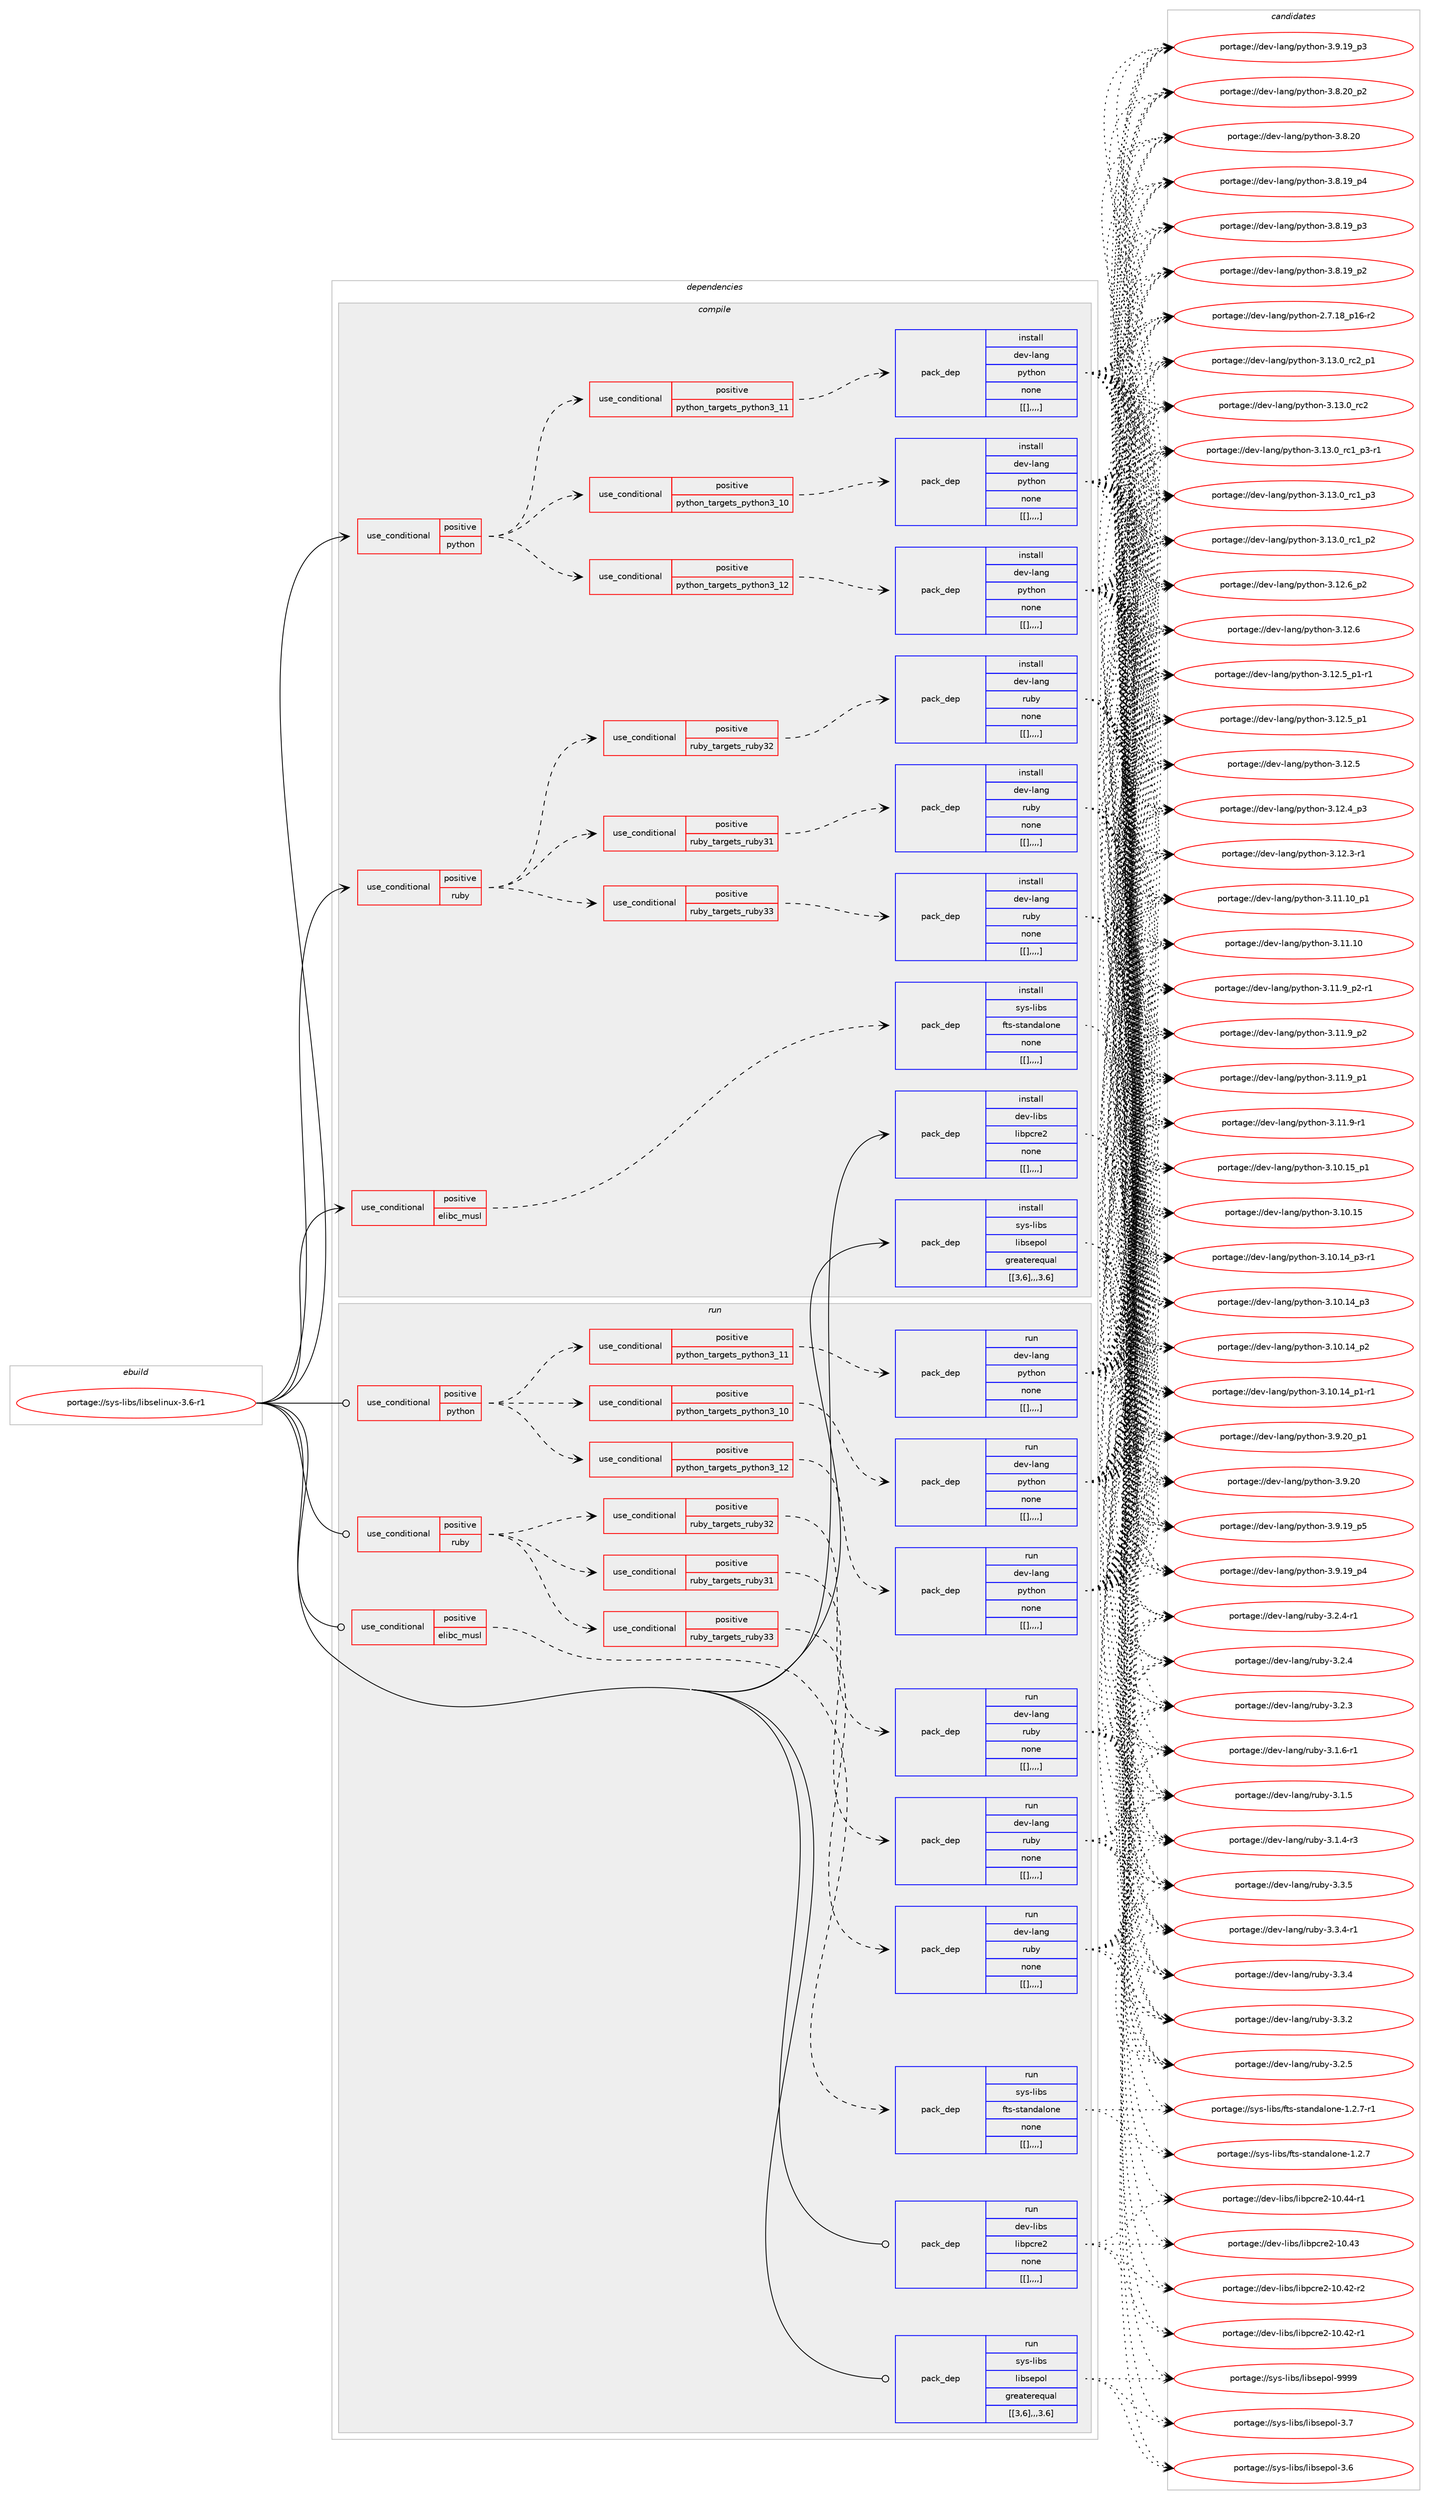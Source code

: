 digraph prolog {

# *************
# Graph options
# *************

newrank=true;
concentrate=true;
compound=true;
graph [rankdir=LR,fontname=Helvetica,fontsize=10,ranksep=1.5];#, ranksep=2.5, nodesep=0.2];
edge  [arrowhead=vee];
node  [fontname=Helvetica,fontsize=10];

# **********
# The ebuild
# **********

subgraph cluster_leftcol {
color=gray;
label=<<i>ebuild</i>>;
id [label="portage://sys-libs/libselinux-3.6-r1", color=red, width=4, href="../sys-libs/libselinux-3.6-r1.svg"];
}

# ****************
# The dependencies
# ****************

subgraph cluster_midcol {
color=gray;
label=<<i>dependencies</i>>;
subgraph cluster_compile {
fillcolor="#eeeeee";
style=filled;
label=<<i>compile</i>>;
subgraph cond122802 {
dependency454766 [label=<<TABLE BORDER="0" CELLBORDER="1" CELLSPACING="0" CELLPADDING="4"><TR><TD ROWSPAN="3" CELLPADDING="10">use_conditional</TD></TR><TR><TD>positive</TD></TR><TR><TD>elibc_musl</TD></TR></TABLE>>, shape=none, color=red];
subgraph pack328960 {
dependency454767 [label=<<TABLE BORDER="0" CELLBORDER="1" CELLSPACING="0" CELLPADDING="4" WIDTH="220"><TR><TD ROWSPAN="6" CELLPADDING="30">pack_dep</TD></TR><TR><TD WIDTH="110">install</TD></TR><TR><TD>sys-libs</TD></TR><TR><TD>fts-standalone</TD></TR><TR><TD>none</TD></TR><TR><TD>[[],,,,]</TD></TR></TABLE>>, shape=none, color=blue];
}
dependency454766:e -> dependency454767:w [weight=20,style="dashed",arrowhead="vee"];
}
id:e -> dependency454766:w [weight=20,style="solid",arrowhead="vee"];
subgraph cond122803 {
dependency454768 [label=<<TABLE BORDER="0" CELLBORDER="1" CELLSPACING="0" CELLPADDING="4"><TR><TD ROWSPAN="3" CELLPADDING="10">use_conditional</TD></TR><TR><TD>positive</TD></TR><TR><TD>python</TD></TR></TABLE>>, shape=none, color=red];
subgraph cond122804 {
dependency454769 [label=<<TABLE BORDER="0" CELLBORDER="1" CELLSPACING="0" CELLPADDING="4"><TR><TD ROWSPAN="3" CELLPADDING="10">use_conditional</TD></TR><TR><TD>positive</TD></TR><TR><TD>python_targets_python3_10</TD></TR></TABLE>>, shape=none, color=red];
subgraph pack328961 {
dependency454770 [label=<<TABLE BORDER="0" CELLBORDER="1" CELLSPACING="0" CELLPADDING="4" WIDTH="220"><TR><TD ROWSPAN="6" CELLPADDING="30">pack_dep</TD></TR><TR><TD WIDTH="110">install</TD></TR><TR><TD>dev-lang</TD></TR><TR><TD>python</TD></TR><TR><TD>none</TD></TR><TR><TD>[[],,,,]</TD></TR></TABLE>>, shape=none, color=blue];
}
dependency454769:e -> dependency454770:w [weight=20,style="dashed",arrowhead="vee"];
}
dependency454768:e -> dependency454769:w [weight=20,style="dashed",arrowhead="vee"];
subgraph cond122805 {
dependency454771 [label=<<TABLE BORDER="0" CELLBORDER="1" CELLSPACING="0" CELLPADDING="4"><TR><TD ROWSPAN="3" CELLPADDING="10">use_conditional</TD></TR><TR><TD>positive</TD></TR><TR><TD>python_targets_python3_11</TD></TR></TABLE>>, shape=none, color=red];
subgraph pack328962 {
dependency454772 [label=<<TABLE BORDER="0" CELLBORDER="1" CELLSPACING="0" CELLPADDING="4" WIDTH="220"><TR><TD ROWSPAN="6" CELLPADDING="30">pack_dep</TD></TR><TR><TD WIDTH="110">install</TD></TR><TR><TD>dev-lang</TD></TR><TR><TD>python</TD></TR><TR><TD>none</TD></TR><TR><TD>[[],,,,]</TD></TR></TABLE>>, shape=none, color=blue];
}
dependency454771:e -> dependency454772:w [weight=20,style="dashed",arrowhead="vee"];
}
dependency454768:e -> dependency454771:w [weight=20,style="dashed",arrowhead="vee"];
subgraph cond122806 {
dependency454773 [label=<<TABLE BORDER="0" CELLBORDER="1" CELLSPACING="0" CELLPADDING="4"><TR><TD ROWSPAN="3" CELLPADDING="10">use_conditional</TD></TR><TR><TD>positive</TD></TR><TR><TD>python_targets_python3_12</TD></TR></TABLE>>, shape=none, color=red];
subgraph pack328963 {
dependency454774 [label=<<TABLE BORDER="0" CELLBORDER="1" CELLSPACING="0" CELLPADDING="4" WIDTH="220"><TR><TD ROWSPAN="6" CELLPADDING="30">pack_dep</TD></TR><TR><TD WIDTH="110">install</TD></TR><TR><TD>dev-lang</TD></TR><TR><TD>python</TD></TR><TR><TD>none</TD></TR><TR><TD>[[],,,,]</TD></TR></TABLE>>, shape=none, color=blue];
}
dependency454773:e -> dependency454774:w [weight=20,style="dashed",arrowhead="vee"];
}
dependency454768:e -> dependency454773:w [weight=20,style="dashed",arrowhead="vee"];
}
id:e -> dependency454768:w [weight=20,style="solid",arrowhead="vee"];
subgraph cond122807 {
dependency454775 [label=<<TABLE BORDER="0" CELLBORDER="1" CELLSPACING="0" CELLPADDING="4"><TR><TD ROWSPAN="3" CELLPADDING="10">use_conditional</TD></TR><TR><TD>positive</TD></TR><TR><TD>ruby</TD></TR></TABLE>>, shape=none, color=red];
subgraph cond122808 {
dependency454776 [label=<<TABLE BORDER="0" CELLBORDER="1" CELLSPACING="0" CELLPADDING="4"><TR><TD ROWSPAN="3" CELLPADDING="10">use_conditional</TD></TR><TR><TD>positive</TD></TR><TR><TD>ruby_targets_ruby31</TD></TR></TABLE>>, shape=none, color=red];
subgraph pack328964 {
dependency454777 [label=<<TABLE BORDER="0" CELLBORDER="1" CELLSPACING="0" CELLPADDING="4" WIDTH="220"><TR><TD ROWSPAN="6" CELLPADDING="30">pack_dep</TD></TR><TR><TD WIDTH="110">install</TD></TR><TR><TD>dev-lang</TD></TR><TR><TD>ruby</TD></TR><TR><TD>none</TD></TR><TR><TD>[[],,,,]</TD></TR></TABLE>>, shape=none, color=blue];
}
dependency454776:e -> dependency454777:w [weight=20,style="dashed",arrowhead="vee"];
}
dependency454775:e -> dependency454776:w [weight=20,style="dashed",arrowhead="vee"];
subgraph cond122809 {
dependency454778 [label=<<TABLE BORDER="0" CELLBORDER="1" CELLSPACING="0" CELLPADDING="4"><TR><TD ROWSPAN="3" CELLPADDING="10">use_conditional</TD></TR><TR><TD>positive</TD></TR><TR><TD>ruby_targets_ruby32</TD></TR></TABLE>>, shape=none, color=red];
subgraph pack328965 {
dependency454779 [label=<<TABLE BORDER="0" CELLBORDER="1" CELLSPACING="0" CELLPADDING="4" WIDTH="220"><TR><TD ROWSPAN="6" CELLPADDING="30">pack_dep</TD></TR><TR><TD WIDTH="110">install</TD></TR><TR><TD>dev-lang</TD></TR><TR><TD>ruby</TD></TR><TR><TD>none</TD></TR><TR><TD>[[],,,,]</TD></TR></TABLE>>, shape=none, color=blue];
}
dependency454778:e -> dependency454779:w [weight=20,style="dashed",arrowhead="vee"];
}
dependency454775:e -> dependency454778:w [weight=20,style="dashed",arrowhead="vee"];
subgraph cond122810 {
dependency454780 [label=<<TABLE BORDER="0" CELLBORDER="1" CELLSPACING="0" CELLPADDING="4"><TR><TD ROWSPAN="3" CELLPADDING="10">use_conditional</TD></TR><TR><TD>positive</TD></TR><TR><TD>ruby_targets_ruby33</TD></TR></TABLE>>, shape=none, color=red];
subgraph pack328966 {
dependency454781 [label=<<TABLE BORDER="0" CELLBORDER="1" CELLSPACING="0" CELLPADDING="4" WIDTH="220"><TR><TD ROWSPAN="6" CELLPADDING="30">pack_dep</TD></TR><TR><TD WIDTH="110">install</TD></TR><TR><TD>dev-lang</TD></TR><TR><TD>ruby</TD></TR><TR><TD>none</TD></TR><TR><TD>[[],,,,]</TD></TR></TABLE>>, shape=none, color=blue];
}
dependency454780:e -> dependency454781:w [weight=20,style="dashed",arrowhead="vee"];
}
dependency454775:e -> dependency454780:w [weight=20,style="dashed",arrowhead="vee"];
}
id:e -> dependency454775:w [weight=20,style="solid",arrowhead="vee"];
subgraph pack328967 {
dependency454782 [label=<<TABLE BORDER="0" CELLBORDER="1" CELLSPACING="0" CELLPADDING="4" WIDTH="220"><TR><TD ROWSPAN="6" CELLPADDING="30">pack_dep</TD></TR><TR><TD WIDTH="110">install</TD></TR><TR><TD>dev-libs</TD></TR><TR><TD>libpcre2</TD></TR><TR><TD>none</TD></TR><TR><TD>[[],,,,]</TD></TR></TABLE>>, shape=none, color=blue];
}
id:e -> dependency454782:w [weight=20,style="solid",arrowhead="vee"];
subgraph pack328968 {
dependency454783 [label=<<TABLE BORDER="0" CELLBORDER="1" CELLSPACING="0" CELLPADDING="4" WIDTH="220"><TR><TD ROWSPAN="6" CELLPADDING="30">pack_dep</TD></TR><TR><TD WIDTH="110">install</TD></TR><TR><TD>sys-libs</TD></TR><TR><TD>libsepol</TD></TR><TR><TD>greaterequal</TD></TR><TR><TD>[[3,6],,,3.6]</TD></TR></TABLE>>, shape=none, color=blue];
}
id:e -> dependency454783:w [weight=20,style="solid",arrowhead="vee"];
}
subgraph cluster_compileandrun {
fillcolor="#eeeeee";
style=filled;
label=<<i>compile and run</i>>;
}
subgraph cluster_run {
fillcolor="#eeeeee";
style=filled;
label=<<i>run</i>>;
subgraph cond122811 {
dependency454784 [label=<<TABLE BORDER="0" CELLBORDER="1" CELLSPACING="0" CELLPADDING="4"><TR><TD ROWSPAN="3" CELLPADDING="10">use_conditional</TD></TR><TR><TD>positive</TD></TR><TR><TD>elibc_musl</TD></TR></TABLE>>, shape=none, color=red];
subgraph pack328969 {
dependency454785 [label=<<TABLE BORDER="0" CELLBORDER="1" CELLSPACING="0" CELLPADDING="4" WIDTH="220"><TR><TD ROWSPAN="6" CELLPADDING="30">pack_dep</TD></TR><TR><TD WIDTH="110">run</TD></TR><TR><TD>sys-libs</TD></TR><TR><TD>fts-standalone</TD></TR><TR><TD>none</TD></TR><TR><TD>[[],,,,]</TD></TR></TABLE>>, shape=none, color=blue];
}
dependency454784:e -> dependency454785:w [weight=20,style="dashed",arrowhead="vee"];
}
id:e -> dependency454784:w [weight=20,style="solid",arrowhead="odot"];
subgraph cond122812 {
dependency454786 [label=<<TABLE BORDER="0" CELLBORDER="1" CELLSPACING="0" CELLPADDING="4"><TR><TD ROWSPAN="3" CELLPADDING="10">use_conditional</TD></TR><TR><TD>positive</TD></TR><TR><TD>python</TD></TR></TABLE>>, shape=none, color=red];
subgraph cond122813 {
dependency454787 [label=<<TABLE BORDER="0" CELLBORDER="1" CELLSPACING="0" CELLPADDING="4"><TR><TD ROWSPAN="3" CELLPADDING="10">use_conditional</TD></TR><TR><TD>positive</TD></TR><TR><TD>python_targets_python3_10</TD></TR></TABLE>>, shape=none, color=red];
subgraph pack328970 {
dependency454788 [label=<<TABLE BORDER="0" CELLBORDER="1" CELLSPACING="0" CELLPADDING="4" WIDTH="220"><TR><TD ROWSPAN="6" CELLPADDING="30">pack_dep</TD></TR><TR><TD WIDTH="110">run</TD></TR><TR><TD>dev-lang</TD></TR><TR><TD>python</TD></TR><TR><TD>none</TD></TR><TR><TD>[[],,,,]</TD></TR></TABLE>>, shape=none, color=blue];
}
dependency454787:e -> dependency454788:w [weight=20,style="dashed",arrowhead="vee"];
}
dependency454786:e -> dependency454787:w [weight=20,style="dashed",arrowhead="vee"];
subgraph cond122814 {
dependency454789 [label=<<TABLE BORDER="0" CELLBORDER="1" CELLSPACING="0" CELLPADDING="4"><TR><TD ROWSPAN="3" CELLPADDING="10">use_conditional</TD></TR><TR><TD>positive</TD></TR><TR><TD>python_targets_python3_11</TD></TR></TABLE>>, shape=none, color=red];
subgraph pack328971 {
dependency454790 [label=<<TABLE BORDER="0" CELLBORDER="1" CELLSPACING="0" CELLPADDING="4" WIDTH="220"><TR><TD ROWSPAN="6" CELLPADDING="30">pack_dep</TD></TR><TR><TD WIDTH="110">run</TD></TR><TR><TD>dev-lang</TD></TR><TR><TD>python</TD></TR><TR><TD>none</TD></TR><TR><TD>[[],,,,]</TD></TR></TABLE>>, shape=none, color=blue];
}
dependency454789:e -> dependency454790:w [weight=20,style="dashed",arrowhead="vee"];
}
dependency454786:e -> dependency454789:w [weight=20,style="dashed",arrowhead="vee"];
subgraph cond122815 {
dependency454791 [label=<<TABLE BORDER="0" CELLBORDER="1" CELLSPACING="0" CELLPADDING="4"><TR><TD ROWSPAN="3" CELLPADDING="10">use_conditional</TD></TR><TR><TD>positive</TD></TR><TR><TD>python_targets_python3_12</TD></TR></TABLE>>, shape=none, color=red];
subgraph pack328972 {
dependency454792 [label=<<TABLE BORDER="0" CELLBORDER="1" CELLSPACING="0" CELLPADDING="4" WIDTH="220"><TR><TD ROWSPAN="6" CELLPADDING="30">pack_dep</TD></TR><TR><TD WIDTH="110">run</TD></TR><TR><TD>dev-lang</TD></TR><TR><TD>python</TD></TR><TR><TD>none</TD></TR><TR><TD>[[],,,,]</TD></TR></TABLE>>, shape=none, color=blue];
}
dependency454791:e -> dependency454792:w [weight=20,style="dashed",arrowhead="vee"];
}
dependency454786:e -> dependency454791:w [weight=20,style="dashed",arrowhead="vee"];
}
id:e -> dependency454786:w [weight=20,style="solid",arrowhead="odot"];
subgraph cond122816 {
dependency454793 [label=<<TABLE BORDER="0" CELLBORDER="1" CELLSPACING="0" CELLPADDING="4"><TR><TD ROWSPAN="3" CELLPADDING="10">use_conditional</TD></TR><TR><TD>positive</TD></TR><TR><TD>ruby</TD></TR></TABLE>>, shape=none, color=red];
subgraph cond122817 {
dependency454794 [label=<<TABLE BORDER="0" CELLBORDER="1" CELLSPACING="0" CELLPADDING="4"><TR><TD ROWSPAN="3" CELLPADDING="10">use_conditional</TD></TR><TR><TD>positive</TD></TR><TR><TD>ruby_targets_ruby31</TD></TR></TABLE>>, shape=none, color=red];
subgraph pack328973 {
dependency454795 [label=<<TABLE BORDER="0" CELLBORDER="1" CELLSPACING="0" CELLPADDING="4" WIDTH="220"><TR><TD ROWSPAN="6" CELLPADDING="30">pack_dep</TD></TR><TR><TD WIDTH="110">run</TD></TR><TR><TD>dev-lang</TD></TR><TR><TD>ruby</TD></TR><TR><TD>none</TD></TR><TR><TD>[[],,,,]</TD></TR></TABLE>>, shape=none, color=blue];
}
dependency454794:e -> dependency454795:w [weight=20,style="dashed",arrowhead="vee"];
}
dependency454793:e -> dependency454794:w [weight=20,style="dashed",arrowhead="vee"];
subgraph cond122818 {
dependency454796 [label=<<TABLE BORDER="0" CELLBORDER="1" CELLSPACING="0" CELLPADDING="4"><TR><TD ROWSPAN="3" CELLPADDING="10">use_conditional</TD></TR><TR><TD>positive</TD></TR><TR><TD>ruby_targets_ruby32</TD></TR></TABLE>>, shape=none, color=red];
subgraph pack328974 {
dependency454797 [label=<<TABLE BORDER="0" CELLBORDER="1" CELLSPACING="0" CELLPADDING="4" WIDTH="220"><TR><TD ROWSPAN="6" CELLPADDING="30">pack_dep</TD></TR><TR><TD WIDTH="110">run</TD></TR><TR><TD>dev-lang</TD></TR><TR><TD>ruby</TD></TR><TR><TD>none</TD></TR><TR><TD>[[],,,,]</TD></TR></TABLE>>, shape=none, color=blue];
}
dependency454796:e -> dependency454797:w [weight=20,style="dashed",arrowhead="vee"];
}
dependency454793:e -> dependency454796:w [weight=20,style="dashed",arrowhead="vee"];
subgraph cond122819 {
dependency454798 [label=<<TABLE BORDER="0" CELLBORDER="1" CELLSPACING="0" CELLPADDING="4"><TR><TD ROWSPAN="3" CELLPADDING="10">use_conditional</TD></TR><TR><TD>positive</TD></TR><TR><TD>ruby_targets_ruby33</TD></TR></TABLE>>, shape=none, color=red];
subgraph pack328975 {
dependency454799 [label=<<TABLE BORDER="0" CELLBORDER="1" CELLSPACING="0" CELLPADDING="4" WIDTH="220"><TR><TD ROWSPAN="6" CELLPADDING="30">pack_dep</TD></TR><TR><TD WIDTH="110">run</TD></TR><TR><TD>dev-lang</TD></TR><TR><TD>ruby</TD></TR><TR><TD>none</TD></TR><TR><TD>[[],,,,]</TD></TR></TABLE>>, shape=none, color=blue];
}
dependency454798:e -> dependency454799:w [weight=20,style="dashed",arrowhead="vee"];
}
dependency454793:e -> dependency454798:w [weight=20,style="dashed",arrowhead="vee"];
}
id:e -> dependency454793:w [weight=20,style="solid",arrowhead="odot"];
subgraph pack328976 {
dependency454800 [label=<<TABLE BORDER="0" CELLBORDER="1" CELLSPACING="0" CELLPADDING="4" WIDTH="220"><TR><TD ROWSPAN="6" CELLPADDING="30">pack_dep</TD></TR><TR><TD WIDTH="110">run</TD></TR><TR><TD>dev-libs</TD></TR><TR><TD>libpcre2</TD></TR><TR><TD>none</TD></TR><TR><TD>[[],,,,]</TD></TR></TABLE>>, shape=none, color=blue];
}
id:e -> dependency454800:w [weight=20,style="solid",arrowhead="odot"];
subgraph pack328977 {
dependency454801 [label=<<TABLE BORDER="0" CELLBORDER="1" CELLSPACING="0" CELLPADDING="4" WIDTH="220"><TR><TD ROWSPAN="6" CELLPADDING="30">pack_dep</TD></TR><TR><TD WIDTH="110">run</TD></TR><TR><TD>sys-libs</TD></TR><TR><TD>libsepol</TD></TR><TR><TD>greaterequal</TD></TR><TR><TD>[[3,6],,,3.6]</TD></TR></TABLE>>, shape=none, color=blue];
}
id:e -> dependency454801:w [weight=20,style="solid",arrowhead="odot"];
}
}

# **************
# The candidates
# **************

subgraph cluster_choices {
rank=same;
color=gray;
label=<<i>candidates</i>>;

subgraph choice328960 {
color=black;
nodesep=1;
choice1151211154510810598115471021161154511511697110100971081111101014549465046554511449 [label="portage://sys-libs/fts-standalone-1.2.7-r1", color=red, width=4,href="../sys-libs/fts-standalone-1.2.7-r1.svg"];
choice115121115451081059811547102116115451151169711010097108111110101454946504655 [label="portage://sys-libs/fts-standalone-1.2.7", color=red, width=4,href="../sys-libs/fts-standalone-1.2.7.svg"];
dependency454767:e -> choice1151211154510810598115471021161154511511697110100971081111101014549465046554511449:w [style=dotted,weight="100"];
dependency454767:e -> choice115121115451081059811547102116115451151169711010097108111110101454946504655:w [style=dotted,weight="100"];
}
subgraph choice328961 {
color=black;
nodesep=1;
choice100101118451089711010347112121116104111110455146495146489511499509511249 [label="portage://dev-lang/python-3.13.0_rc2_p1", color=red, width=4,href="../dev-lang/python-3.13.0_rc2_p1.svg"];
choice10010111845108971101034711212111610411111045514649514648951149950 [label="portage://dev-lang/python-3.13.0_rc2", color=red, width=4,href="../dev-lang/python-3.13.0_rc2.svg"];
choice1001011184510897110103471121211161041111104551464951464895114994995112514511449 [label="portage://dev-lang/python-3.13.0_rc1_p3-r1", color=red, width=4,href="../dev-lang/python-3.13.0_rc1_p3-r1.svg"];
choice100101118451089711010347112121116104111110455146495146489511499499511251 [label="portage://dev-lang/python-3.13.0_rc1_p3", color=red, width=4,href="../dev-lang/python-3.13.0_rc1_p3.svg"];
choice100101118451089711010347112121116104111110455146495146489511499499511250 [label="portage://dev-lang/python-3.13.0_rc1_p2", color=red, width=4,href="../dev-lang/python-3.13.0_rc1_p2.svg"];
choice100101118451089711010347112121116104111110455146495046549511250 [label="portage://dev-lang/python-3.12.6_p2", color=red, width=4,href="../dev-lang/python-3.12.6_p2.svg"];
choice10010111845108971101034711212111610411111045514649504654 [label="portage://dev-lang/python-3.12.6", color=red, width=4,href="../dev-lang/python-3.12.6.svg"];
choice1001011184510897110103471121211161041111104551464950465395112494511449 [label="portage://dev-lang/python-3.12.5_p1-r1", color=red, width=4,href="../dev-lang/python-3.12.5_p1-r1.svg"];
choice100101118451089711010347112121116104111110455146495046539511249 [label="portage://dev-lang/python-3.12.5_p1", color=red, width=4,href="../dev-lang/python-3.12.5_p1.svg"];
choice10010111845108971101034711212111610411111045514649504653 [label="portage://dev-lang/python-3.12.5", color=red, width=4,href="../dev-lang/python-3.12.5.svg"];
choice100101118451089711010347112121116104111110455146495046529511251 [label="portage://dev-lang/python-3.12.4_p3", color=red, width=4,href="../dev-lang/python-3.12.4_p3.svg"];
choice100101118451089711010347112121116104111110455146495046514511449 [label="portage://dev-lang/python-3.12.3-r1", color=red, width=4,href="../dev-lang/python-3.12.3-r1.svg"];
choice10010111845108971101034711212111610411111045514649494649489511249 [label="portage://dev-lang/python-3.11.10_p1", color=red, width=4,href="../dev-lang/python-3.11.10_p1.svg"];
choice1001011184510897110103471121211161041111104551464949464948 [label="portage://dev-lang/python-3.11.10", color=red, width=4,href="../dev-lang/python-3.11.10.svg"];
choice1001011184510897110103471121211161041111104551464949465795112504511449 [label="portage://dev-lang/python-3.11.9_p2-r1", color=red, width=4,href="../dev-lang/python-3.11.9_p2-r1.svg"];
choice100101118451089711010347112121116104111110455146494946579511250 [label="portage://dev-lang/python-3.11.9_p2", color=red, width=4,href="../dev-lang/python-3.11.9_p2.svg"];
choice100101118451089711010347112121116104111110455146494946579511249 [label="portage://dev-lang/python-3.11.9_p1", color=red, width=4,href="../dev-lang/python-3.11.9_p1.svg"];
choice100101118451089711010347112121116104111110455146494946574511449 [label="portage://dev-lang/python-3.11.9-r1", color=red, width=4,href="../dev-lang/python-3.11.9-r1.svg"];
choice10010111845108971101034711212111610411111045514649484649539511249 [label="portage://dev-lang/python-3.10.15_p1", color=red, width=4,href="../dev-lang/python-3.10.15_p1.svg"];
choice1001011184510897110103471121211161041111104551464948464953 [label="portage://dev-lang/python-3.10.15", color=red, width=4,href="../dev-lang/python-3.10.15.svg"];
choice100101118451089711010347112121116104111110455146494846495295112514511449 [label="portage://dev-lang/python-3.10.14_p3-r1", color=red, width=4,href="../dev-lang/python-3.10.14_p3-r1.svg"];
choice10010111845108971101034711212111610411111045514649484649529511251 [label="portage://dev-lang/python-3.10.14_p3", color=red, width=4,href="../dev-lang/python-3.10.14_p3.svg"];
choice10010111845108971101034711212111610411111045514649484649529511250 [label="portage://dev-lang/python-3.10.14_p2", color=red, width=4,href="../dev-lang/python-3.10.14_p2.svg"];
choice100101118451089711010347112121116104111110455146494846495295112494511449 [label="portage://dev-lang/python-3.10.14_p1-r1", color=red, width=4,href="../dev-lang/python-3.10.14_p1-r1.svg"];
choice100101118451089711010347112121116104111110455146574650489511249 [label="portage://dev-lang/python-3.9.20_p1", color=red, width=4,href="../dev-lang/python-3.9.20_p1.svg"];
choice10010111845108971101034711212111610411111045514657465048 [label="portage://dev-lang/python-3.9.20", color=red, width=4,href="../dev-lang/python-3.9.20.svg"];
choice100101118451089711010347112121116104111110455146574649579511253 [label="portage://dev-lang/python-3.9.19_p5", color=red, width=4,href="../dev-lang/python-3.9.19_p5.svg"];
choice100101118451089711010347112121116104111110455146574649579511252 [label="portage://dev-lang/python-3.9.19_p4", color=red, width=4,href="../dev-lang/python-3.9.19_p4.svg"];
choice100101118451089711010347112121116104111110455146574649579511251 [label="portage://dev-lang/python-3.9.19_p3", color=red, width=4,href="../dev-lang/python-3.9.19_p3.svg"];
choice100101118451089711010347112121116104111110455146564650489511250 [label="portage://dev-lang/python-3.8.20_p2", color=red, width=4,href="../dev-lang/python-3.8.20_p2.svg"];
choice10010111845108971101034711212111610411111045514656465048 [label="portage://dev-lang/python-3.8.20", color=red, width=4,href="../dev-lang/python-3.8.20.svg"];
choice100101118451089711010347112121116104111110455146564649579511252 [label="portage://dev-lang/python-3.8.19_p4", color=red, width=4,href="../dev-lang/python-3.8.19_p4.svg"];
choice100101118451089711010347112121116104111110455146564649579511251 [label="portage://dev-lang/python-3.8.19_p3", color=red, width=4,href="../dev-lang/python-3.8.19_p3.svg"];
choice100101118451089711010347112121116104111110455146564649579511250 [label="portage://dev-lang/python-3.8.19_p2", color=red, width=4,href="../dev-lang/python-3.8.19_p2.svg"];
choice100101118451089711010347112121116104111110455046554649569511249544511450 [label="portage://dev-lang/python-2.7.18_p16-r2", color=red, width=4,href="../dev-lang/python-2.7.18_p16-r2.svg"];
dependency454770:e -> choice100101118451089711010347112121116104111110455146495146489511499509511249:w [style=dotted,weight="100"];
dependency454770:e -> choice10010111845108971101034711212111610411111045514649514648951149950:w [style=dotted,weight="100"];
dependency454770:e -> choice1001011184510897110103471121211161041111104551464951464895114994995112514511449:w [style=dotted,weight="100"];
dependency454770:e -> choice100101118451089711010347112121116104111110455146495146489511499499511251:w [style=dotted,weight="100"];
dependency454770:e -> choice100101118451089711010347112121116104111110455146495146489511499499511250:w [style=dotted,weight="100"];
dependency454770:e -> choice100101118451089711010347112121116104111110455146495046549511250:w [style=dotted,weight="100"];
dependency454770:e -> choice10010111845108971101034711212111610411111045514649504654:w [style=dotted,weight="100"];
dependency454770:e -> choice1001011184510897110103471121211161041111104551464950465395112494511449:w [style=dotted,weight="100"];
dependency454770:e -> choice100101118451089711010347112121116104111110455146495046539511249:w [style=dotted,weight="100"];
dependency454770:e -> choice10010111845108971101034711212111610411111045514649504653:w [style=dotted,weight="100"];
dependency454770:e -> choice100101118451089711010347112121116104111110455146495046529511251:w [style=dotted,weight="100"];
dependency454770:e -> choice100101118451089711010347112121116104111110455146495046514511449:w [style=dotted,weight="100"];
dependency454770:e -> choice10010111845108971101034711212111610411111045514649494649489511249:w [style=dotted,weight="100"];
dependency454770:e -> choice1001011184510897110103471121211161041111104551464949464948:w [style=dotted,weight="100"];
dependency454770:e -> choice1001011184510897110103471121211161041111104551464949465795112504511449:w [style=dotted,weight="100"];
dependency454770:e -> choice100101118451089711010347112121116104111110455146494946579511250:w [style=dotted,weight="100"];
dependency454770:e -> choice100101118451089711010347112121116104111110455146494946579511249:w [style=dotted,weight="100"];
dependency454770:e -> choice100101118451089711010347112121116104111110455146494946574511449:w [style=dotted,weight="100"];
dependency454770:e -> choice10010111845108971101034711212111610411111045514649484649539511249:w [style=dotted,weight="100"];
dependency454770:e -> choice1001011184510897110103471121211161041111104551464948464953:w [style=dotted,weight="100"];
dependency454770:e -> choice100101118451089711010347112121116104111110455146494846495295112514511449:w [style=dotted,weight="100"];
dependency454770:e -> choice10010111845108971101034711212111610411111045514649484649529511251:w [style=dotted,weight="100"];
dependency454770:e -> choice10010111845108971101034711212111610411111045514649484649529511250:w [style=dotted,weight="100"];
dependency454770:e -> choice100101118451089711010347112121116104111110455146494846495295112494511449:w [style=dotted,weight="100"];
dependency454770:e -> choice100101118451089711010347112121116104111110455146574650489511249:w [style=dotted,weight="100"];
dependency454770:e -> choice10010111845108971101034711212111610411111045514657465048:w [style=dotted,weight="100"];
dependency454770:e -> choice100101118451089711010347112121116104111110455146574649579511253:w [style=dotted,weight="100"];
dependency454770:e -> choice100101118451089711010347112121116104111110455146574649579511252:w [style=dotted,weight="100"];
dependency454770:e -> choice100101118451089711010347112121116104111110455146574649579511251:w [style=dotted,weight="100"];
dependency454770:e -> choice100101118451089711010347112121116104111110455146564650489511250:w [style=dotted,weight="100"];
dependency454770:e -> choice10010111845108971101034711212111610411111045514656465048:w [style=dotted,weight="100"];
dependency454770:e -> choice100101118451089711010347112121116104111110455146564649579511252:w [style=dotted,weight="100"];
dependency454770:e -> choice100101118451089711010347112121116104111110455146564649579511251:w [style=dotted,weight="100"];
dependency454770:e -> choice100101118451089711010347112121116104111110455146564649579511250:w [style=dotted,weight="100"];
dependency454770:e -> choice100101118451089711010347112121116104111110455046554649569511249544511450:w [style=dotted,weight="100"];
}
subgraph choice328962 {
color=black;
nodesep=1;
choice100101118451089711010347112121116104111110455146495146489511499509511249 [label="portage://dev-lang/python-3.13.0_rc2_p1", color=red, width=4,href="../dev-lang/python-3.13.0_rc2_p1.svg"];
choice10010111845108971101034711212111610411111045514649514648951149950 [label="portage://dev-lang/python-3.13.0_rc2", color=red, width=4,href="../dev-lang/python-3.13.0_rc2.svg"];
choice1001011184510897110103471121211161041111104551464951464895114994995112514511449 [label="portage://dev-lang/python-3.13.0_rc1_p3-r1", color=red, width=4,href="../dev-lang/python-3.13.0_rc1_p3-r1.svg"];
choice100101118451089711010347112121116104111110455146495146489511499499511251 [label="portage://dev-lang/python-3.13.0_rc1_p3", color=red, width=4,href="../dev-lang/python-3.13.0_rc1_p3.svg"];
choice100101118451089711010347112121116104111110455146495146489511499499511250 [label="portage://dev-lang/python-3.13.0_rc1_p2", color=red, width=4,href="../dev-lang/python-3.13.0_rc1_p2.svg"];
choice100101118451089711010347112121116104111110455146495046549511250 [label="portage://dev-lang/python-3.12.6_p2", color=red, width=4,href="../dev-lang/python-3.12.6_p2.svg"];
choice10010111845108971101034711212111610411111045514649504654 [label="portage://dev-lang/python-3.12.6", color=red, width=4,href="../dev-lang/python-3.12.6.svg"];
choice1001011184510897110103471121211161041111104551464950465395112494511449 [label="portage://dev-lang/python-3.12.5_p1-r1", color=red, width=4,href="../dev-lang/python-3.12.5_p1-r1.svg"];
choice100101118451089711010347112121116104111110455146495046539511249 [label="portage://dev-lang/python-3.12.5_p1", color=red, width=4,href="../dev-lang/python-3.12.5_p1.svg"];
choice10010111845108971101034711212111610411111045514649504653 [label="portage://dev-lang/python-3.12.5", color=red, width=4,href="../dev-lang/python-3.12.5.svg"];
choice100101118451089711010347112121116104111110455146495046529511251 [label="portage://dev-lang/python-3.12.4_p3", color=red, width=4,href="../dev-lang/python-3.12.4_p3.svg"];
choice100101118451089711010347112121116104111110455146495046514511449 [label="portage://dev-lang/python-3.12.3-r1", color=red, width=4,href="../dev-lang/python-3.12.3-r1.svg"];
choice10010111845108971101034711212111610411111045514649494649489511249 [label="portage://dev-lang/python-3.11.10_p1", color=red, width=4,href="../dev-lang/python-3.11.10_p1.svg"];
choice1001011184510897110103471121211161041111104551464949464948 [label="portage://dev-lang/python-3.11.10", color=red, width=4,href="../dev-lang/python-3.11.10.svg"];
choice1001011184510897110103471121211161041111104551464949465795112504511449 [label="portage://dev-lang/python-3.11.9_p2-r1", color=red, width=4,href="../dev-lang/python-3.11.9_p2-r1.svg"];
choice100101118451089711010347112121116104111110455146494946579511250 [label="portage://dev-lang/python-3.11.9_p2", color=red, width=4,href="../dev-lang/python-3.11.9_p2.svg"];
choice100101118451089711010347112121116104111110455146494946579511249 [label="portage://dev-lang/python-3.11.9_p1", color=red, width=4,href="../dev-lang/python-3.11.9_p1.svg"];
choice100101118451089711010347112121116104111110455146494946574511449 [label="portage://dev-lang/python-3.11.9-r1", color=red, width=4,href="../dev-lang/python-3.11.9-r1.svg"];
choice10010111845108971101034711212111610411111045514649484649539511249 [label="portage://dev-lang/python-3.10.15_p1", color=red, width=4,href="../dev-lang/python-3.10.15_p1.svg"];
choice1001011184510897110103471121211161041111104551464948464953 [label="portage://dev-lang/python-3.10.15", color=red, width=4,href="../dev-lang/python-3.10.15.svg"];
choice100101118451089711010347112121116104111110455146494846495295112514511449 [label="portage://dev-lang/python-3.10.14_p3-r1", color=red, width=4,href="../dev-lang/python-3.10.14_p3-r1.svg"];
choice10010111845108971101034711212111610411111045514649484649529511251 [label="portage://dev-lang/python-3.10.14_p3", color=red, width=4,href="../dev-lang/python-3.10.14_p3.svg"];
choice10010111845108971101034711212111610411111045514649484649529511250 [label="portage://dev-lang/python-3.10.14_p2", color=red, width=4,href="../dev-lang/python-3.10.14_p2.svg"];
choice100101118451089711010347112121116104111110455146494846495295112494511449 [label="portage://dev-lang/python-3.10.14_p1-r1", color=red, width=4,href="../dev-lang/python-3.10.14_p1-r1.svg"];
choice100101118451089711010347112121116104111110455146574650489511249 [label="portage://dev-lang/python-3.9.20_p1", color=red, width=4,href="../dev-lang/python-3.9.20_p1.svg"];
choice10010111845108971101034711212111610411111045514657465048 [label="portage://dev-lang/python-3.9.20", color=red, width=4,href="../dev-lang/python-3.9.20.svg"];
choice100101118451089711010347112121116104111110455146574649579511253 [label="portage://dev-lang/python-3.9.19_p5", color=red, width=4,href="../dev-lang/python-3.9.19_p5.svg"];
choice100101118451089711010347112121116104111110455146574649579511252 [label="portage://dev-lang/python-3.9.19_p4", color=red, width=4,href="../dev-lang/python-3.9.19_p4.svg"];
choice100101118451089711010347112121116104111110455146574649579511251 [label="portage://dev-lang/python-3.9.19_p3", color=red, width=4,href="../dev-lang/python-3.9.19_p3.svg"];
choice100101118451089711010347112121116104111110455146564650489511250 [label="portage://dev-lang/python-3.8.20_p2", color=red, width=4,href="../dev-lang/python-3.8.20_p2.svg"];
choice10010111845108971101034711212111610411111045514656465048 [label="portage://dev-lang/python-3.8.20", color=red, width=4,href="../dev-lang/python-3.8.20.svg"];
choice100101118451089711010347112121116104111110455146564649579511252 [label="portage://dev-lang/python-3.8.19_p4", color=red, width=4,href="../dev-lang/python-3.8.19_p4.svg"];
choice100101118451089711010347112121116104111110455146564649579511251 [label="portage://dev-lang/python-3.8.19_p3", color=red, width=4,href="../dev-lang/python-3.8.19_p3.svg"];
choice100101118451089711010347112121116104111110455146564649579511250 [label="portage://dev-lang/python-3.8.19_p2", color=red, width=4,href="../dev-lang/python-3.8.19_p2.svg"];
choice100101118451089711010347112121116104111110455046554649569511249544511450 [label="portage://dev-lang/python-2.7.18_p16-r2", color=red, width=4,href="../dev-lang/python-2.7.18_p16-r2.svg"];
dependency454772:e -> choice100101118451089711010347112121116104111110455146495146489511499509511249:w [style=dotted,weight="100"];
dependency454772:e -> choice10010111845108971101034711212111610411111045514649514648951149950:w [style=dotted,weight="100"];
dependency454772:e -> choice1001011184510897110103471121211161041111104551464951464895114994995112514511449:w [style=dotted,weight="100"];
dependency454772:e -> choice100101118451089711010347112121116104111110455146495146489511499499511251:w [style=dotted,weight="100"];
dependency454772:e -> choice100101118451089711010347112121116104111110455146495146489511499499511250:w [style=dotted,weight="100"];
dependency454772:e -> choice100101118451089711010347112121116104111110455146495046549511250:w [style=dotted,weight="100"];
dependency454772:e -> choice10010111845108971101034711212111610411111045514649504654:w [style=dotted,weight="100"];
dependency454772:e -> choice1001011184510897110103471121211161041111104551464950465395112494511449:w [style=dotted,weight="100"];
dependency454772:e -> choice100101118451089711010347112121116104111110455146495046539511249:w [style=dotted,weight="100"];
dependency454772:e -> choice10010111845108971101034711212111610411111045514649504653:w [style=dotted,weight="100"];
dependency454772:e -> choice100101118451089711010347112121116104111110455146495046529511251:w [style=dotted,weight="100"];
dependency454772:e -> choice100101118451089711010347112121116104111110455146495046514511449:w [style=dotted,weight="100"];
dependency454772:e -> choice10010111845108971101034711212111610411111045514649494649489511249:w [style=dotted,weight="100"];
dependency454772:e -> choice1001011184510897110103471121211161041111104551464949464948:w [style=dotted,weight="100"];
dependency454772:e -> choice1001011184510897110103471121211161041111104551464949465795112504511449:w [style=dotted,weight="100"];
dependency454772:e -> choice100101118451089711010347112121116104111110455146494946579511250:w [style=dotted,weight="100"];
dependency454772:e -> choice100101118451089711010347112121116104111110455146494946579511249:w [style=dotted,weight="100"];
dependency454772:e -> choice100101118451089711010347112121116104111110455146494946574511449:w [style=dotted,weight="100"];
dependency454772:e -> choice10010111845108971101034711212111610411111045514649484649539511249:w [style=dotted,weight="100"];
dependency454772:e -> choice1001011184510897110103471121211161041111104551464948464953:w [style=dotted,weight="100"];
dependency454772:e -> choice100101118451089711010347112121116104111110455146494846495295112514511449:w [style=dotted,weight="100"];
dependency454772:e -> choice10010111845108971101034711212111610411111045514649484649529511251:w [style=dotted,weight="100"];
dependency454772:e -> choice10010111845108971101034711212111610411111045514649484649529511250:w [style=dotted,weight="100"];
dependency454772:e -> choice100101118451089711010347112121116104111110455146494846495295112494511449:w [style=dotted,weight="100"];
dependency454772:e -> choice100101118451089711010347112121116104111110455146574650489511249:w [style=dotted,weight="100"];
dependency454772:e -> choice10010111845108971101034711212111610411111045514657465048:w [style=dotted,weight="100"];
dependency454772:e -> choice100101118451089711010347112121116104111110455146574649579511253:w [style=dotted,weight="100"];
dependency454772:e -> choice100101118451089711010347112121116104111110455146574649579511252:w [style=dotted,weight="100"];
dependency454772:e -> choice100101118451089711010347112121116104111110455146574649579511251:w [style=dotted,weight="100"];
dependency454772:e -> choice100101118451089711010347112121116104111110455146564650489511250:w [style=dotted,weight="100"];
dependency454772:e -> choice10010111845108971101034711212111610411111045514656465048:w [style=dotted,weight="100"];
dependency454772:e -> choice100101118451089711010347112121116104111110455146564649579511252:w [style=dotted,weight="100"];
dependency454772:e -> choice100101118451089711010347112121116104111110455146564649579511251:w [style=dotted,weight="100"];
dependency454772:e -> choice100101118451089711010347112121116104111110455146564649579511250:w [style=dotted,weight="100"];
dependency454772:e -> choice100101118451089711010347112121116104111110455046554649569511249544511450:w [style=dotted,weight="100"];
}
subgraph choice328963 {
color=black;
nodesep=1;
choice100101118451089711010347112121116104111110455146495146489511499509511249 [label="portage://dev-lang/python-3.13.0_rc2_p1", color=red, width=4,href="../dev-lang/python-3.13.0_rc2_p1.svg"];
choice10010111845108971101034711212111610411111045514649514648951149950 [label="portage://dev-lang/python-3.13.0_rc2", color=red, width=4,href="../dev-lang/python-3.13.0_rc2.svg"];
choice1001011184510897110103471121211161041111104551464951464895114994995112514511449 [label="portage://dev-lang/python-3.13.0_rc1_p3-r1", color=red, width=4,href="../dev-lang/python-3.13.0_rc1_p3-r1.svg"];
choice100101118451089711010347112121116104111110455146495146489511499499511251 [label="portage://dev-lang/python-3.13.0_rc1_p3", color=red, width=4,href="../dev-lang/python-3.13.0_rc1_p3.svg"];
choice100101118451089711010347112121116104111110455146495146489511499499511250 [label="portage://dev-lang/python-3.13.0_rc1_p2", color=red, width=4,href="../dev-lang/python-3.13.0_rc1_p2.svg"];
choice100101118451089711010347112121116104111110455146495046549511250 [label="portage://dev-lang/python-3.12.6_p2", color=red, width=4,href="../dev-lang/python-3.12.6_p2.svg"];
choice10010111845108971101034711212111610411111045514649504654 [label="portage://dev-lang/python-3.12.6", color=red, width=4,href="../dev-lang/python-3.12.6.svg"];
choice1001011184510897110103471121211161041111104551464950465395112494511449 [label="portage://dev-lang/python-3.12.5_p1-r1", color=red, width=4,href="../dev-lang/python-3.12.5_p1-r1.svg"];
choice100101118451089711010347112121116104111110455146495046539511249 [label="portage://dev-lang/python-3.12.5_p1", color=red, width=4,href="../dev-lang/python-3.12.5_p1.svg"];
choice10010111845108971101034711212111610411111045514649504653 [label="portage://dev-lang/python-3.12.5", color=red, width=4,href="../dev-lang/python-3.12.5.svg"];
choice100101118451089711010347112121116104111110455146495046529511251 [label="portage://dev-lang/python-3.12.4_p3", color=red, width=4,href="../dev-lang/python-3.12.4_p3.svg"];
choice100101118451089711010347112121116104111110455146495046514511449 [label="portage://dev-lang/python-3.12.3-r1", color=red, width=4,href="../dev-lang/python-3.12.3-r1.svg"];
choice10010111845108971101034711212111610411111045514649494649489511249 [label="portage://dev-lang/python-3.11.10_p1", color=red, width=4,href="../dev-lang/python-3.11.10_p1.svg"];
choice1001011184510897110103471121211161041111104551464949464948 [label="portage://dev-lang/python-3.11.10", color=red, width=4,href="../dev-lang/python-3.11.10.svg"];
choice1001011184510897110103471121211161041111104551464949465795112504511449 [label="portage://dev-lang/python-3.11.9_p2-r1", color=red, width=4,href="../dev-lang/python-3.11.9_p2-r1.svg"];
choice100101118451089711010347112121116104111110455146494946579511250 [label="portage://dev-lang/python-3.11.9_p2", color=red, width=4,href="../dev-lang/python-3.11.9_p2.svg"];
choice100101118451089711010347112121116104111110455146494946579511249 [label="portage://dev-lang/python-3.11.9_p1", color=red, width=4,href="../dev-lang/python-3.11.9_p1.svg"];
choice100101118451089711010347112121116104111110455146494946574511449 [label="portage://dev-lang/python-3.11.9-r1", color=red, width=4,href="../dev-lang/python-3.11.9-r1.svg"];
choice10010111845108971101034711212111610411111045514649484649539511249 [label="portage://dev-lang/python-3.10.15_p1", color=red, width=4,href="../dev-lang/python-3.10.15_p1.svg"];
choice1001011184510897110103471121211161041111104551464948464953 [label="portage://dev-lang/python-3.10.15", color=red, width=4,href="../dev-lang/python-3.10.15.svg"];
choice100101118451089711010347112121116104111110455146494846495295112514511449 [label="portage://dev-lang/python-3.10.14_p3-r1", color=red, width=4,href="../dev-lang/python-3.10.14_p3-r1.svg"];
choice10010111845108971101034711212111610411111045514649484649529511251 [label="portage://dev-lang/python-3.10.14_p3", color=red, width=4,href="../dev-lang/python-3.10.14_p3.svg"];
choice10010111845108971101034711212111610411111045514649484649529511250 [label="portage://dev-lang/python-3.10.14_p2", color=red, width=4,href="../dev-lang/python-3.10.14_p2.svg"];
choice100101118451089711010347112121116104111110455146494846495295112494511449 [label="portage://dev-lang/python-3.10.14_p1-r1", color=red, width=4,href="../dev-lang/python-3.10.14_p1-r1.svg"];
choice100101118451089711010347112121116104111110455146574650489511249 [label="portage://dev-lang/python-3.9.20_p1", color=red, width=4,href="../dev-lang/python-3.9.20_p1.svg"];
choice10010111845108971101034711212111610411111045514657465048 [label="portage://dev-lang/python-3.9.20", color=red, width=4,href="../dev-lang/python-3.9.20.svg"];
choice100101118451089711010347112121116104111110455146574649579511253 [label="portage://dev-lang/python-3.9.19_p5", color=red, width=4,href="../dev-lang/python-3.9.19_p5.svg"];
choice100101118451089711010347112121116104111110455146574649579511252 [label="portage://dev-lang/python-3.9.19_p4", color=red, width=4,href="../dev-lang/python-3.9.19_p4.svg"];
choice100101118451089711010347112121116104111110455146574649579511251 [label="portage://dev-lang/python-3.9.19_p3", color=red, width=4,href="../dev-lang/python-3.9.19_p3.svg"];
choice100101118451089711010347112121116104111110455146564650489511250 [label="portage://dev-lang/python-3.8.20_p2", color=red, width=4,href="../dev-lang/python-3.8.20_p2.svg"];
choice10010111845108971101034711212111610411111045514656465048 [label="portage://dev-lang/python-3.8.20", color=red, width=4,href="../dev-lang/python-3.8.20.svg"];
choice100101118451089711010347112121116104111110455146564649579511252 [label="portage://dev-lang/python-3.8.19_p4", color=red, width=4,href="../dev-lang/python-3.8.19_p4.svg"];
choice100101118451089711010347112121116104111110455146564649579511251 [label="portage://dev-lang/python-3.8.19_p3", color=red, width=4,href="../dev-lang/python-3.8.19_p3.svg"];
choice100101118451089711010347112121116104111110455146564649579511250 [label="portage://dev-lang/python-3.8.19_p2", color=red, width=4,href="../dev-lang/python-3.8.19_p2.svg"];
choice100101118451089711010347112121116104111110455046554649569511249544511450 [label="portage://dev-lang/python-2.7.18_p16-r2", color=red, width=4,href="../dev-lang/python-2.7.18_p16-r2.svg"];
dependency454774:e -> choice100101118451089711010347112121116104111110455146495146489511499509511249:w [style=dotted,weight="100"];
dependency454774:e -> choice10010111845108971101034711212111610411111045514649514648951149950:w [style=dotted,weight="100"];
dependency454774:e -> choice1001011184510897110103471121211161041111104551464951464895114994995112514511449:w [style=dotted,weight="100"];
dependency454774:e -> choice100101118451089711010347112121116104111110455146495146489511499499511251:w [style=dotted,weight="100"];
dependency454774:e -> choice100101118451089711010347112121116104111110455146495146489511499499511250:w [style=dotted,weight="100"];
dependency454774:e -> choice100101118451089711010347112121116104111110455146495046549511250:w [style=dotted,weight="100"];
dependency454774:e -> choice10010111845108971101034711212111610411111045514649504654:w [style=dotted,weight="100"];
dependency454774:e -> choice1001011184510897110103471121211161041111104551464950465395112494511449:w [style=dotted,weight="100"];
dependency454774:e -> choice100101118451089711010347112121116104111110455146495046539511249:w [style=dotted,weight="100"];
dependency454774:e -> choice10010111845108971101034711212111610411111045514649504653:w [style=dotted,weight="100"];
dependency454774:e -> choice100101118451089711010347112121116104111110455146495046529511251:w [style=dotted,weight="100"];
dependency454774:e -> choice100101118451089711010347112121116104111110455146495046514511449:w [style=dotted,weight="100"];
dependency454774:e -> choice10010111845108971101034711212111610411111045514649494649489511249:w [style=dotted,weight="100"];
dependency454774:e -> choice1001011184510897110103471121211161041111104551464949464948:w [style=dotted,weight="100"];
dependency454774:e -> choice1001011184510897110103471121211161041111104551464949465795112504511449:w [style=dotted,weight="100"];
dependency454774:e -> choice100101118451089711010347112121116104111110455146494946579511250:w [style=dotted,weight="100"];
dependency454774:e -> choice100101118451089711010347112121116104111110455146494946579511249:w [style=dotted,weight="100"];
dependency454774:e -> choice100101118451089711010347112121116104111110455146494946574511449:w [style=dotted,weight="100"];
dependency454774:e -> choice10010111845108971101034711212111610411111045514649484649539511249:w [style=dotted,weight="100"];
dependency454774:e -> choice1001011184510897110103471121211161041111104551464948464953:w [style=dotted,weight="100"];
dependency454774:e -> choice100101118451089711010347112121116104111110455146494846495295112514511449:w [style=dotted,weight="100"];
dependency454774:e -> choice10010111845108971101034711212111610411111045514649484649529511251:w [style=dotted,weight="100"];
dependency454774:e -> choice10010111845108971101034711212111610411111045514649484649529511250:w [style=dotted,weight="100"];
dependency454774:e -> choice100101118451089711010347112121116104111110455146494846495295112494511449:w [style=dotted,weight="100"];
dependency454774:e -> choice100101118451089711010347112121116104111110455146574650489511249:w [style=dotted,weight="100"];
dependency454774:e -> choice10010111845108971101034711212111610411111045514657465048:w [style=dotted,weight="100"];
dependency454774:e -> choice100101118451089711010347112121116104111110455146574649579511253:w [style=dotted,weight="100"];
dependency454774:e -> choice100101118451089711010347112121116104111110455146574649579511252:w [style=dotted,weight="100"];
dependency454774:e -> choice100101118451089711010347112121116104111110455146574649579511251:w [style=dotted,weight="100"];
dependency454774:e -> choice100101118451089711010347112121116104111110455146564650489511250:w [style=dotted,weight="100"];
dependency454774:e -> choice10010111845108971101034711212111610411111045514656465048:w [style=dotted,weight="100"];
dependency454774:e -> choice100101118451089711010347112121116104111110455146564649579511252:w [style=dotted,weight="100"];
dependency454774:e -> choice100101118451089711010347112121116104111110455146564649579511251:w [style=dotted,weight="100"];
dependency454774:e -> choice100101118451089711010347112121116104111110455146564649579511250:w [style=dotted,weight="100"];
dependency454774:e -> choice100101118451089711010347112121116104111110455046554649569511249544511450:w [style=dotted,weight="100"];
}
subgraph choice328964 {
color=black;
nodesep=1;
choice10010111845108971101034711411798121455146514653 [label="portage://dev-lang/ruby-3.3.5", color=red, width=4,href="../dev-lang/ruby-3.3.5.svg"];
choice100101118451089711010347114117981214551465146524511449 [label="portage://dev-lang/ruby-3.3.4-r1", color=red, width=4,href="../dev-lang/ruby-3.3.4-r1.svg"];
choice10010111845108971101034711411798121455146514652 [label="portage://dev-lang/ruby-3.3.4", color=red, width=4,href="../dev-lang/ruby-3.3.4.svg"];
choice10010111845108971101034711411798121455146514650 [label="portage://dev-lang/ruby-3.3.2", color=red, width=4,href="../dev-lang/ruby-3.3.2.svg"];
choice10010111845108971101034711411798121455146504653 [label="portage://dev-lang/ruby-3.2.5", color=red, width=4,href="../dev-lang/ruby-3.2.5.svg"];
choice100101118451089711010347114117981214551465046524511449 [label="portage://dev-lang/ruby-3.2.4-r1", color=red, width=4,href="../dev-lang/ruby-3.2.4-r1.svg"];
choice10010111845108971101034711411798121455146504652 [label="portage://dev-lang/ruby-3.2.4", color=red, width=4,href="../dev-lang/ruby-3.2.4.svg"];
choice10010111845108971101034711411798121455146504651 [label="portage://dev-lang/ruby-3.2.3", color=red, width=4,href="../dev-lang/ruby-3.2.3.svg"];
choice100101118451089711010347114117981214551464946544511449 [label="portage://dev-lang/ruby-3.1.6-r1", color=red, width=4,href="../dev-lang/ruby-3.1.6-r1.svg"];
choice10010111845108971101034711411798121455146494653 [label="portage://dev-lang/ruby-3.1.5", color=red, width=4,href="../dev-lang/ruby-3.1.5.svg"];
choice100101118451089711010347114117981214551464946524511451 [label="portage://dev-lang/ruby-3.1.4-r3", color=red, width=4,href="../dev-lang/ruby-3.1.4-r3.svg"];
dependency454777:e -> choice10010111845108971101034711411798121455146514653:w [style=dotted,weight="100"];
dependency454777:e -> choice100101118451089711010347114117981214551465146524511449:w [style=dotted,weight="100"];
dependency454777:e -> choice10010111845108971101034711411798121455146514652:w [style=dotted,weight="100"];
dependency454777:e -> choice10010111845108971101034711411798121455146514650:w [style=dotted,weight="100"];
dependency454777:e -> choice10010111845108971101034711411798121455146504653:w [style=dotted,weight="100"];
dependency454777:e -> choice100101118451089711010347114117981214551465046524511449:w [style=dotted,weight="100"];
dependency454777:e -> choice10010111845108971101034711411798121455146504652:w [style=dotted,weight="100"];
dependency454777:e -> choice10010111845108971101034711411798121455146504651:w [style=dotted,weight="100"];
dependency454777:e -> choice100101118451089711010347114117981214551464946544511449:w [style=dotted,weight="100"];
dependency454777:e -> choice10010111845108971101034711411798121455146494653:w [style=dotted,weight="100"];
dependency454777:e -> choice100101118451089711010347114117981214551464946524511451:w [style=dotted,weight="100"];
}
subgraph choice328965 {
color=black;
nodesep=1;
choice10010111845108971101034711411798121455146514653 [label="portage://dev-lang/ruby-3.3.5", color=red, width=4,href="../dev-lang/ruby-3.3.5.svg"];
choice100101118451089711010347114117981214551465146524511449 [label="portage://dev-lang/ruby-3.3.4-r1", color=red, width=4,href="../dev-lang/ruby-3.3.4-r1.svg"];
choice10010111845108971101034711411798121455146514652 [label="portage://dev-lang/ruby-3.3.4", color=red, width=4,href="../dev-lang/ruby-3.3.4.svg"];
choice10010111845108971101034711411798121455146514650 [label="portage://dev-lang/ruby-3.3.2", color=red, width=4,href="../dev-lang/ruby-3.3.2.svg"];
choice10010111845108971101034711411798121455146504653 [label="portage://dev-lang/ruby-3.2.5", color=red, width=4,href="../dev-lang/ruby-3.2.5.svg"];
choice100101118451089711010347114117981214551465046524511449 [label="portage://dev-lang/ruby-3.2.4-r1", color=red, width=4,href="../dev-lang/ruby-3.2.4-r1.svg"];
choice10010111845108971101034711411798121455146504652 [label="portage://dev-lang/ruby-3.2.4", color=red, width=4,href="../dev-lang/ruby-3.2.4.svg"];
choice10010111845108971101034711411798121455146504651 [label="portage://dev-lang/ruby-3.2.3", color=red, width=4,href="../dev-lang/ruby-3.2.3.svg"];
choice100101118451089711010347114117981214551464946544511449 [label="portage://dev-lang/ruby-3.1.6-r1", color=red, width=4,href="../dev-lang/ruby-3.1.6-r1.svg"];
choice10010111845108971101034711411798121455146494653 [label="portage://dev-lang/ruby-3.1.5", color=red, width=4,href="../dev-lang/ruby-3.1.5.svg"];
choice100101118451089711010347114117981214551464946524511451 [label="portage://dev-lang/ruby-3.1.4-r3", color=red, width=4,href="../dev-lang/ruby-3.1.4-r3.svg"];
dependency454779:e -> choice10010111845108971101034711411798121455146514653:w [style=dotted,weight="100"];
dependency454779:e -> choice100101118451089711010347114117981214551465146524511449:w [style=dotted,weight="100"];
dependency454779:e -> choice10010111845108971101034711411798121455146514652:w [style=dotted,weight="100"];
dependency454779:e -> choice10010111845108971101034711411798121455146514650:w [style=dotted,weight="100"];
dependency454779:e -> choice10010111845108971101034711411798121455146504653:w [style=dotted,weight="100"];
dependency454779:e -> choice100101118451089711010347114117981214551465046524511449:w [style=dotted,weight="100"];
dependency454779:e -> choice10010111845108971101034711411798121455146504652:w [style=dotted,weight="100"];
dependency454779:e -> choice10010111845108971101034711411798121455146504651:w [style=dotted,weight="100"];
dependency454779:e -> choice100101118451089711010347114117981214551464946544511449:w [style=dotted,weight="100"];
dependency454779:e -> choice10010111845108971101034711411798121455146494653:w [style=dotted,weight="100"];
dependency454779:e -> choice100101118451089711010347114117981214551464946524511451:w [style=dotted,weight="100"];
}
subgraph choice328966 {
color=black;
nodesep=1;
choice10010111845108971101034711411798121455146514653 [label="portage://dev-lang/ruby-3.3.5", color=red, width=4,href="../dev-lang/ruby-3.3.5.svg"];
choice100101118451089711010347114117981214551465146524511449 [label="portage://dev-lang/ruby-3.3.4-r1", color=red, width=4,href="../dev-lang/ruby-3.3.4-r1.svg"];
choice10010111845108971101034711411798121455146514652 [label="portage://dev-lang/ruby-3.3.4", color=red, width=4,href="../dev-lang/ruby-3.3.4.svg"];
choice10010111845108971101034711411798121455146514650 [label="portage://dev-lang/ruby-3.3.2", color=red, width=4,href="../dev-lang/ruby-3.3.2.svg"];
choice10010111845108971101034711411798121455146504653 [label="portage://dev-lang/ruby-3.2.5", color=red, width=4,href="../dev-lang/ruby-3.2.5.svg"];
choice100101118451089711010347114117981214551465046524511449 [label="portage://dev-lang/ruby-3.2.4-r1", color=red, width=4,href="../dev-lang/ruby-3.2.4-r1.svg"];
choice10010111845108971101034711411798121455146504652 [label="portage://dev-lang/ruby-3.2.4", color=red, width=4,href="../dev-lang/ruby-3.2.4.svg"];
choice10010111845108971101034711411798121455146504651 [label="portage://dev-lang/ruby-3.2.3", color=red, width=4,href="../dev-lang/ruby-3.2.3.svg"];
choice100101118451089711010347114117981214551464946544511449 [label="portage://dev-lang/ruby-3.1.6-r1", color=red, width=4,href="../dev-lang/ruby-3.1.6-r1.svg"];
choice10010111845108971101034711411798121455146494653 [label="portage://dev-lang/ruby-3.1.5", color=red, width=4,href="../dev-lang/ruby-3.1.5.svg"];
choice100101118451089711010347114117981214551464946524511451 [label="portage://dev-lang/ruby-3.1.4-r3", color=red, width=4,href="../dev-lang/ruby-3.1.4-r3.svg"];
dependency454781:e -> choice10010111845108971101034711411798121455146514653:w [style=dotted,weight="100"];
dependency454781:e -> choice100101118451089711010347114117981214551465146524511449:w [style=dotted,weight="100"];
dependency454781:e -> choice10010111845108971101034711411798121455146514652:w [style=dotted,weight="100"];
dependency454781:e -> choice10010111845108971101034711411798121455146514650:w [style=dotted,weight="100"];
dependency454781:e -> choice10010111845108971101034711411798121455146504653:w [style=dotted,weight="100"];
dependency454781:e -> choice100101118451089711010347114117981214551465046524511449:w [style=dotted,weight="100"];
dependency454781:e -> choice10010111845108971101034711411798121455146504652:w [style=dotted,weight="100"];
dependency454781:e -> choice10010111845108971101034711411798121455146504651:w [style=dotted,weight="100"];
dependency454781:e -> choice100101118451089711010347114117981214551464946544511449:w [style=dotted,weight="100"];
dependency454781:e -> choice10010111845108971101034711411798121455146494653:w [style=dotted,weight="100"];
dependency454781:e -> choice100101118451089711010347114117981214551464946524511451:w [style=dotted,weight="100"];
}
subgraph choice328967 {
color=black;
nodesep=1;
choice1001011184510810598115471081059811299114101504549484652524511449 [label="portage://dev-libs/libpcre2-10.44-r1", color=red, width=4,href="../dev-libs/libpcre2-10.44-r1.svg"];
choice100101118451081059811547108105981129911410150454948465251 [label="portage://dev-libs/libpcre2-10.43", color=red, width=4,href="../dev-libs/libpcre2-10.43.svg"];
choice1001011184510810598115471081059811299114101504549484652504511450 [label="portage://dev-libs/libpcre2-10.42-r2", color=red, width=4,href="../dev-libs/libpcre2-10.42-r2.svg"];
choice1001011184510810598115471081059811299114101504549484652504511449 [label="portage://dev-libs/libpcre2-10.42-r1", color=red, width=4,href="../dev-libs/libpcre2-10.42-r1.svg"];
dependency454782:e -> choice1001011184510810598115471081059811299114101504549484652524511449:w [style=dotted,weight="100"];
dependency454782:e -> choice100101118451081059811547108105981129911410150454948465251:w [style=dotted,weight="100"];
dependency454782:e -> choice1001011184510810598115471081059811299114101504549484652504511450:w [style=dotted,weight="100"];
dependency454782:e -> choice1001011184510810598115471081059811299114101504549484652504511449:w [style=dotted,weight="100"];
}
subgraph choice328968 {
color=black;
nodesep=1;
choice115121115451081059811547108105981151011121111084557575757 [label="portage://sys-libs/libsepol-9999", color=red, width=4,href="../sys-libs/libsepol-9999.svg"];
choice1151211154510810598115471081059811510111211110845514655 [label="portage://sys-libs/libsepol-3.7", color=red, width=4,href="../sys-libs/libsepol-3.7.svg"];
choice1151211154510810598115471081059811510111211110845514654 [label="portage://sys-libs/libsepol-3.6", color=red, width=4,href="../sys-libs/libsepol-3.6.svg"];
dependency454783:e -> choice115121115451081059811547108105981151011121111084557575757:w [style=dotted,weight="100"];
dependency454783:e -> choice1151211154510810598115471081059811510111211110845514655:w [style=dotted,weight="100"];
dependency454783:e -> choice1151211154510810598115471081059811510111211110845514654:w [style=dotted,weight="100"];
}
subgraph choice328969 {
color=black;
nodesep=1;
choice1151211154510810598115471021161154511511697110100971081111101014549465046554511449 [label="portage://sys-libs/fts-standalone-1.2.7-r1", color=red, width=4,href="../sys-libs/fts-standalone-1.2.7-r1.svg"];
choice115121115451081059811547102116115451151169711010097108111110101454946504655 [label="portage://sys-libs/fts-standalone-1.2.7", color=red, width=4,href="../sys-libs/fts-standalone-1.2.7.svg"];
dependency454785:e -> choice1151211154510810598115471021161154511511697110100971081111101014549465046554511449:w [style=dotted,weight="100"];
dependency454785:e -> choice115121115451081059811547102116115451151169711010097108111110101454946504655:w [style=dotted,weight="100"];
}
subgraph choice328970 {
color=black;
nodesep=1;
choice100101118451089711010347112121116104111110455146495146489511499509511249 [label="portage://dev-lang/python-3.13.0_rc2_p1", color=red, width=4,href="../dev-lang/python-3.13.0_rc2_p1.svg"];
choice10010111845108971101034711212111610411111045514649514648951149950 [label="portage://dev-lang/python-3.13.0_rc2", color=red, width=4,href="../dev-lang/python-3.13.0_rc2.svg"];
choice1001011184510897110103471121211161041111104551464951464895114994995112514511449 [label="portage://dev-lang/python-3.13.0_rc1_p3-r1", color=red, width=4,href="../dev-lang/python-3.13.0_rc1_p3-r1.svg"];
choice100101118451089711010347112121116104111110455146495146489511499499511251 [label="portage://dev-lang/python-3.13.0_rc1_p3", color=red, width=4,href="../dev-lang/python-3.13.0_rc1_p3.svg"];
choice100101118451089711010347112121116104111110455146495146489511499499511250 [label="portage://dev-lang/python-3.13.0_rc1_p2", color=red, width=4,href="../dev-lang/python-3.13.0_rc1_p2.svg"];
choice100101118451089711010347112121116104111110455146495046549511250 [label="portage://dev-lang/python-3.12.6_p2", color=red, width=4,href="../dev-lang/python-3.12.6_p2.svg"];
choice10010111845108971101034711212111610411111045514649504654 [label="portage://dev-lang/python-3.12.6", color=red, width=4,href="../dev-lang/python-3.12.6.svg"];
choice1001011184510897110103471121211161041111104551464950465395112494511449 [label="portage://dev-lang/python-3.12.5_p1-r1", color=red, width=4,href="../dev-lang/python-3.12.5_p1-r1.svg"];
choice100101118451089711010347112121116104111110455146495046539511249 [label="portage://dev-lang/python-3.12.5_p1", color=red, width=4,href="../dev-lang/python-3.12.5_p1.svg"];
choice10010111845108971101034711212111610411111045514649504653 [label="portage://dev-lang/python-3.12.5", color=red, width=4,href="../dev-lang/python-3.12.5.svg"];
choice100101118451089711010347112121116104111110455146495046529511251 [label="portage://dev-lang/python-3.12.4_p3", color=red, width=4,href="../dev-lang/python-3.12.4_p3.svg"];
choice100101118451089711010347112121116104111110455146495046514511449 [label="portage://dev-lang/python-3.12.3-r1", color=red, width=4,href="../dev-lang/python-3.12.3-r1.svg"];
choice10010111845108971101034711212111610411111045514649494649489511249 [label="portage://dev-lang/python-3.11.10_p1", color=red, width=4,href="../dev-lang/python-3.11.10_p1.svg"];
choice1001011184510897110103471121211161041111104551464949464948 [label="portage://dev-lang/python-3.11.10", color=red, width=4,href="../dev-lang/python-3.11.10.svg"];
choice1001011184510897110103471121211161041111104551464949465795112504511449 [label="portage://dev-lang/python-3.11.9_p2-r1", color=red, width=4,href="../dev-lang/python-3.11.9_p2-r1.svg"];
choice100101118451089711010347112121116104111110455146494946579511250 [label="portage://dev-lang/python-3.11.9_p2", color=red, width=4,href="../dev-lang/python-3.11.9_p2.svg"];
choice100101118451089711010347112121116104111110455146494946579511249 [label="portage://dev-lang/python-3.11.9_p1", color=red, width=4,href="../dev-lang/python-3.11.9_p1.svg"];
choice100101118451089711010347112121116104111110455146494946574511449 [label="portage://dev-lang/python-3.11.9-r1", color=red, width=4,href="../dev-lang/python-3.11.9-r1.svg"];
choice10010111845108971101034711212111610411111045514649484649539511249 [label="portage://dev-lang/python-3.10.15_p1", color=red, width=4,href="../dev-lang/python-3.10.15_p1.svg"];
choice1001011184510897110103471121211161041111104551464948464953 [label="portage://dev-lang/python-3.10.15", color=red, width=4,href="../dev-lang/python-3.10.15.svg"];
choice100101118451089711010347112121116104111110455146494846495295112514511449 [label="portage://dev-lang/python-3.10.14_p3-r1", color=red, width=4,href="../dev-lang/python-3.10.14_p3-r1.svg"];
choice10010111845108971101034711212111610411111045514649484649529511251 [label="portage://dev-lang/python-3.10.14_p3", color=red, width=4,href="../dev-lang/python-3.10.14_p3.svg"];
choice10010111845108971101034711212111610411111045514649484649529511250 [label="portage://dev-lang/python-3.10.14_p2", color=red, width=4,href="../dev-lang/python-3.10.14_p2.svg"];
choice100101118451089711010347112121116104111110455146494846495295112494511449 [label="portage://dev-lang/python-3.10.14_p1-r1", color=red, width=4,href="../dev-lang/python-3.10.14_p1-r1.svg"];
choice100101118451089711010347112121116104111110455146574650489511249 [label="portage://dev-lang/python-3.9.20_p1", color=red, width=4,href="../dev-lang/python-3.9.20_p1.svg"];
choice10010111845108971101034711212111610411111045514657465048 [label="portage://dev-lang/python-3.9.20", color=red, width=4,href="../dev-lang/python-3.9.20.svg"];
choice100101118451089711010347112121116104111110455146574649579511253 [label="portage://dev-lang/python-3.9.19_p5", color=red, width=4,href="../dev-lang/python-3.9.19_p5.svg"];
choice100101118451089711010347112121116104111110455146574649579511252 [label="portage://dev-lang/python-3.9.19_p4", color=red, width=4,href="../dev-lang/python-3.9.19_p4.svg"];
choice100101118451089711010347112121116104111110455146574649579511251 [label="portage://dev-lang/python-3.9.19_p3", color=red, width=4,href="../dev-lang/python-3.9.19_p3.svg"];
choice100101118451089711010347112121116104111110455146564650489511250 [label="portage://dev-lang/python-3.8.20_p2", color=red, width=4,href="../dev-lang/python-3.8.20_p2.svg"];
choice10010111845108971101034711212111610411111045514656465048 [label="portage://dev-lang/python-3.8.20", color=red, width=4,href="../dev-lang/python-3.8.20.svg"];
choice100101118451089711010347112121116104111110455146564649579511252 [label="portage://dev-lang/python-3.8.19_p4", color=red, width=4,href="../dev-lang/python-3.8.19_p4.svg"];
choice100101118451089711010347112121116104111110455146564649579511251 [label="portage://dev-lang/python-3.8.19_p3", color=red, width=4,href="../dev-lang/python-3.8.19_p3.svg"];
choice100101118451089711010347112121116104111110455146564649579511250 [label="portage://dev-lang/python-3.8.19_p2", color=red, width=4,href="../dev-lang/python-3.8.19_p2.svg"];
choice100101118451089711010347112121116104111110455046554649569511249544511450 [label="portage://dev-lang/python-2.7.18_p16-r2", color=red, width=4,href="../dev-lang/python-2.7.18_p16-r2.svg"];
dependency454788:e -> choice100101118451089711010347112121116104111110455146495146489511499509511249:w [style=dotted,weight="100"];
dependency454788:e -> choice10010111845108971101034711212111610411111045514649514648951149950:w [style=dotted,weight="100"];
dependency454788:e -> choice1001011184510897110103471121211161041111104551464951464895114994995112514511449:w [style=dotted,weight="100"];
dependency454788:e -> choice100101118451089711010347112121116104111110455146495146489511499499511251:w [style=dotted,weight="100"];
dependency454788:e -> choice100101118451089711010347112121116104111110455146495146489511499499511250:w [style=dotted,weight="100"];
dependency454788:e -> choice100101118451089711010347112121116104111110455146495046549511250:w [style=dotted,weight="100"];
dependency454788:e -> choice10010111845108971101034711212111610411111045514649504654:w [style=dotted,weight="100"];
dependency454788:e -> choice1001011184510897110103471121211161041111104551464950465395112494511449:w [style=dotted,weight="100"];
dependency454788:e -> choice100101118451089711010347112121116104111110455146495046539511249:w [style=dotted,weight="100"];
dependency454788:e -> choice10010111845108971101034711212111610411111045514649504653:w [style=dotted,weight="100"];
dependency454788:e -> choice100101118451089711010347112121116104111110455146495046529511251:w [style=dotted,weight="100"];
dependency454788:e -> choice100101118451089711010347112121116104111110455146495046514511449:w [style=dotted,weight="100"];
dependency454788:e -> choice10010111845108971101034711212111610411111045514649494649489511249:w [style=dotted,weight="100"];
dependency454788:e -> choice1001011184510897110103471121211161041111104551464949464948:w [style=dotted,weight="100"];
dependency454788:e -> choice1001011184510897110103471121211161041111104551464949465795112504511449:w [style=dotted,weight="100"];
dependency454788:e -> choice100101118451089711010347112121116104111110455146494946579511250:w [style=dotted,weight="100"];
dependency454788:e -> choice100101118451089711010347112121116104111110455146494946579511249:w [style=dotted,weight="100"];
dependency454788:e -> choice100101118451089711010347112121116104111110455146494946574511449:w [style=dotted,weight="100"];
dependency454788:e -> choice10010111845108971101034711212111610411111045514649484649539511249:w [style=dotted,weight="100"];
dependency454788:e -> choice1001011184510897110103471121211161041111104551464948464953:w [style=dotted,weight="100"];
dependency454788:e -> choice100101118451089711010347112121116104111110455146494846495295112514511449:w [style=dotted,weight="100"];
dependency454788:e -> choice10010111845108971101034711212111610411111045514649484649529511251:w [style=dotted,weight="100"];
dependency454788:e -> choice10010111845108971101034711212111610411111045514649484649529511250:w [style=dotted,weight="100"];
dependency454788:e -> choice100101118451089711010347112121116104111110455146494846495295112494511449:w [style=dotted,weight="100"];
dependency454788:e -> choice100101118451089711010347112121116104111110455146574650489511249:w [style=dotted,weight="100"];
dependency454788:e -> choice10010111845108971101034711212111610411111045514657465048:w [style=dotted,weight="100"];
dependency454788:e -> choice100101118451089711010347112121116104111110455146574649579511253:w [style=dotted,weight="100"];
dependency454788:e -> choice100101118451089711010347112121116104111110455146574649579511252:w [style=dotted,weight="100"];
dependency454788:e -> choice100101118451089711010347112121116104111110455146574649579511251:w [style=dotted,weight="100"];
dependency454788:e -> choice100101118451089711010347112121116104111110455146564650489511250:w [style=dotted,weight="100"];
dependency454788:e -> choice10010111845108971101034711212111610411111045514656465048:w [style=dotted,weight="100"];
dependency454788:e -> choice100101118451089711010347112121116104111110455146564649579511252:w [style=dotted,weight="100"];
dependency454788:e -> choice100101118451089711010347112121116104111110455146564649579511251:w [style=dotted,weight="100"];
dependency454788:e -> choice100101118451089711010347112121116104111110455146564649579511250:w [style=dotted,weight="100"];
dependency454788:e -> choice100101118451089711010347112121116104111110455046554649569511249544511450:w [style=dotted,weight="100"];
}
subgraph choice328971 {
color=black;
nodesep=1;
choice100101118451089711010347112121116104111110455146495146489511499509511249 [label="portage://dev-lang/python-3.13.0_rc2_p1", color=red, width=4,href="../dev-lang/python-3.13.0_rc2_p1.svg"];
choice10010111845108971101034711212111610411111045514649514648951149950 [label="portage://dev-lang/python-3.13.0_rc2", color=red, width=4,href="../dev-lang/python-3.13.0_rc2.svg"];
choice1001011184510897110103471121211161041111104551464951464895114994995112514511449 [label="portage://dev-lang/python-3.13.0_rc1_p3-r1", color=red, width=4,href="../dev-lang/python-3.13.0_rc1_p3-r1.svg"];
choice100101118451089711010347112121116104111110455146495146489511499499511251 [label="portage://dev-lang/python-3.13.0_rc1_p3", color=red, width=4,href="../dev-lang/python-3.13.0_rc1_p3.svg"];
choice100101118451089711010347112121116104111110455146495146489511499499511250 [label="portage://dev-lang/python-3.13.0_rc1_p2", color=red, width=4,href="../dev-lang/python-3.13.0_rc1_p2.svg"];
choice100101118451089711010347112121116104111110455146495046549511250 [label="portage://dev-lang/python-3.12.6_p2", color=red, width=4,href="../dev-lang/python-3.12.6_p2.svg"];
choice10010111845108971101034711212111610411111045514649504654 [label="portage://dev-lang/python-3.12.6", color=red, width=4,href="../dev-lang/python-3.12.6.svg"];
choice1001011184510897110103471121211161041111104551464950465395112494511449 [label="portage://dev-lang/python-3.12.5_p1-r1", color=red, width=4,href="../dev-lang/python-3.12.5_p1-r1.svg"];
choice100101118451089711010347112121116104111110455146495046539511249 [label="portage://dev-lang/python-3.12.5_p1", color=red, width=4,href="../dev-lang/python-3.12.5_p1.svg"];
choice10010111845108971101034711212111610411111045514649504653 [label="portage://dev-lang/python-3.12.5", color=red, width=4,href="../dev-lang/python-3.12.5.svg"];
choice100101118451089711010347112121116104111110455146495046529511251 [label="portage://dev-lang/python-3.12.4_p3", color=red, width=4,href="../dev-lang/python-3.12.4_p3.svg"];
choice100101118451089711010347112121116104111110455146495046514511449 [label="portage://dev-lang/python-3.12.3-r1", color=red, width=4,href="../dev-lang/python-3.12.3-r1.svg"];
choice10010111845108971101034711212111610411111045514649494649489511249 [label="portage://dev-lang/python-3.11.10_p1", color=red, width=4,href="../dev-lang/python-3.11.10_p1.svg"];
choice1001011184510897110103471121211161041111104551464949464948 [label="portage://dev-lang/python-3.11.10", color=red, width=4,href="../dev-lang/python-3.11.10.svg"];
choice1001011184510897110103471121211161041111104551464949465795112504511449 [label="portage://dev-lang/python-3.11.9_p2-r1", color=red, width=4,href="../dev-lang/python-3.11.9_p2-r1.svg"];
choice100101118451089711010347112121116104111110455146494946579511250 [label="portage://dev-lang/python-3.11.9_p2", color=red, width=4,href="../dev-lang/python-3.11.9_p2.svg"];
choice100101118451089711010347112121116104111110455146494946579511249 [label="portage://dev-lang/python-3.11.9_p1", color=red, width=4,href="../dev-lang/python-3.11.9_p1.svg"];
choice100101118451089711010347112121116104111110455146494946574511449 [label="portage://dev-lang/python-3.11.9-r1", color=red, width=4,href="../dev-lang/python-3.11.9-r1.svg"];
choice10010111845108971101034711212111610411111045514649484649539511249 [label="portage://dev-lang/python-3.10.15_p1", color=red, width=4,href="../dev-lang/python-3.10.15_p1.svg"];
choice1001011184510897110103471121211161041111104551464948464953 [label="portage://dev-lang/python-3.10.15", color=red, width=4,href="../dev-lang/python-3.10.15.svg"];
choice100101118451089711010347112121116104111110455146494846495295112514511449 [label="portage://dev-lang/python-3.10.14_p3-r1", color=red, width=4,href="../dev-lang/python-3.10.14_p3-r1.svg"];
choice10010111845108971101034711212111610411111045514649484649529511251 [label="portage://dev-lang/python-3.10.14_p3", color=red, width=4,href="../dev-lang/python-3.10.14_p3.svg"];
choice10010111845108971101034711212111610411111045514649484649529511250 [label="portage://dev-lang/python-3.10.14_p2", color=red, width=4,href="../dev-lang/python-3.10.14_p2.svg"];
choice100101118451089711010347112121116104111110455146494846495295112494511449 [label="portage://dev-lang/python-3.10.14_p1-r1", color=red, width=4,href="../dev-lang/python-3.10.14_p1-r1.svg"];
choice100101118451089711010347112121116104111110455146574650489511249 [label="portage://dev-lang/python-3.9.20_p1", color=red, width=4,href="../dev-lang/python-3.9.20_p1.svg"];
choice10010111845108971101034711212111610411111045514657465048 [label="portage://dev-lang/python-3.9.20", color=red, width=4,href="../dev-lang/python-3.9.20.svg"];
choice100101118451089711010347112121116104111110455146574649579511253 [label="portage://dev-lang/python-3.9.19_p5", color=red, width=4,href="../dev-lang/python-3.9.19_p5.svg"];
choice100101118451089711010347112121116104111110455146574649579511252 [label="portage://dev-lang/python-3.9.19_p4", color=red, width=4,href="../dev-lang/python-3.9.19_p4.svg"];
choice100101118451089711010347112121116104111110455146574649579511251 [label="portage://dev-lang/python-3.9.19_p3", color=red, width=4,href="../dev-lang/python-3.9.19_p3.svg"];
choice100101118451089711010347112121116104111110455146564650489511250 [label="portage://dev-lang/python-3.8.20_p2", color=red, width=4,href="../dev-lang/python-3.8.20_p2.svg"];
choice10010111845108971101034711212111610411111045514656465048 [label="portage://dev-lang/python-3.8.20", color=red, width=4,href="../dev-lang/python-3.8.20.svg"];
choice100101118451089711010347112121116104111110455146564649579511252 [label="portage://dev-lang/python-3.8.19_p4", color=red, width=4,href="../dev-lang/python-3.8.19_p4.svg"];
choice100101118451089711010347112121116104111110455146564649579511251 [label="portage://dev-lang/python-3.8.19_p3", color=red, width=4,href="../dev-lang/python-3.8.19_p3.svg"];
choice100101118451089711010347112121116104111110455146564649579511250 [label="portage://dev-lang/python-3.8.19_p2", color=red, width=4,href="../dev-lang/python-3.8.19_p2.svg"];
choice100101118451089711010347112121116104111110455046554649569511249544511450 [label="portage://dev-lang/python-2.7.18_p16-r2", color=red, width=4,href="../dev-lang/python-2.7.18_p16-r2.svg"];
dependency454790:e -> choice100101118451089711010347112121116104111110455146495146489511499509511249:w [style=dotted,weight="100"];
dependency454790:e -> choice10010111845108971101034711212111610411111045514649514648951149950:w [style=dotted,weight="100"];
dependency454790:e -> choice1001011184510897110103471121211161041111104551464951464895114994995112514511449:w [style=dotted,weight="100"];
dependency454790:e -> choice100101118451089711010347112121116104111110455146495146489511499499511251:w [style=dotted,weight="100"];
dependency454790:e -> choice100101118451089711010347112121116104111110455146495146489511499499511250:w [style=dotted,weight="100"];
dependency454790:e -> choice100101118451089711010347112121116104111110455146495046549511250:w [style=dotted,weight="100"];
dependency454790:e -> choice10010111845108971101034711212111610411111045514649504654:w [style=dotted,weight="100"];
dependency454790:e -> choice1001011184510897110103471121211161041111104551464950465395112494511449:w [style=dotted,weight="100"];
dependency454790:e -> choice100101118451089711010347112121116104111110455146495046539511249:w [style=dotted,weight="100"];
dependency454790:e -> choice10010111845108971101034711212111610411111045514649504653:w [style=dotted,weight="100"];
dependency454790:e -> choice100101118451089711010347112121116104111110455146495046529511251:w [style=dotted,weight="100"];
dependency454790:e -> choice100101118451089711010347112121116104111110455146495046514511449:w [style=dotted,weight="100"];
dependency454790:e -> choice10010111845108971101034711212111610411111045514649494649489511249:w [style=dotted,weight="100"];
dependency454790:e -> choice1001011184510897110103471121211161041111104551464949464948:w [style=dotted,weight="100"];
dependency454790:e -> choice1001011184510897110103471121211161041111104551464949465795112504511449:w [style=dotted,weight="100"];
dependency454790:e -> choice100101118451089711010347112121116104111110455146494946579511250:w [style=dotted,weight="100"];
dependency454790:e -> choice100101118451089711010347112121116104111110455146494946579511249:w [style=dotted,weight="100"];
dependency454790:e -> choice100101118451089711010347112121116104111110455146494946574511449:w [style=dotted,weight="100"];
dependency454790:e -> choice10010111845108971101034711212111610411111045514649484649539511249:w [style=dotted,weight="100"];
dependency454790:e -> choice1001011184510897110103471121211161041111104551464948464953:w [style=dotted,weight="100"];
dependency454790:e -> choice100101118451089711010347112121116104111110455146494846495295112514511449:w [style=dotted,weight="100"];
dependency454790:e -> choice10010111845108971101034711212111610411111045514649484649529511251:w [style=dotted,weight="100"];
dependency454790:e -> choice10010111845108971101034711212111610411111045514649484649529511250:w [style=dotted,weight="100"];
dependency454790:e -> choice100101118451089711010347112121116104111110455146494846495295112494511449:w [style=dotted,weight="100"];
dependency454790:e -> choice100101118451089711010347112121116104111110455146574650489511249:w [style=dotted,weight="100"];
dependency454790:e -> choice10010111845108971101034711212111610411111045514657465048:w [style=dotted,weight="100"];
dependency454790:e -> choice100101118451089711010347112121116104111110455146574649579511253:w [style=dotted,weight="100"];
dependency454790:e -> choice100101118451089711010347112121116104111110455146574649579511252:w [style=dotted,weight="100"];
dependency454790:e -> choice100101118451089711010347112121116104111110455146574649579511251:w [style=dotted,weight="100"];
dependency454790:e -> choice100101118451089711010347112121116104111110455146564650489511250:w [style=dotted,weight="100"];
dependency454790:e -> choice10010111845108971101034711212111610411111045514656465048:w [style=dotted,weight="100"];
dependency454790:e -> choice100101118451089711010347112121116104111110455146564649579511252:w [style=dotted,weight="100"];
dependency454790:e -> choice100101118451089711010347112121116104111110455146564649579511251:w [style=dotted,weight="100"];
dependency454790:e -> choice100101118451089711010347112121116104111110455146564649579511250:w [style=dotted,weight="100"];
dependency454790:e -> choice100101118451089711010347112121116104111110455046554649569511249544511450:w [style=dotted,weight="100"];
}
subgraph choice328972 {
color=black;
nodesep=1;
choice100101118451089711010347112121116104111110455146495146489511499509511249 [label="portage://dev-lang/python-3.13.0_rc2_p1", color=red, width=4,href="../dev-lang/python-3.13.0_rc2_p1.svg"];
choice10010111845108971101034711212111610411111045514649514648951149950 [label="portage://dev-lang/python-3.13.0_rc2", color=red, width=4,href="../dev-lang/python-3.13.0_rc2.svg"];
choice1001011184510897110103471121211161041111104551464951464895114994995112514511449 [label="portage://dev-lang/python-3.13.0_rc1_p3-r1", color=red, width=4,href="../dev-lang/python-3.13.0_rc1_p3-r1.svg"];
choice100101118451089711010347112121116104111110455146495146489511499499511251 [label="portage://dev-lang/python-3.13.0_rc1_p3", color=red, width=4,href="../dev-lang/python-3.13.0_rc1_p3.svg"];
choice100101118451089711010347112121116104111110455146495146489511499499511250 [label="portage://dev-lang/python-3.13.0_rc1_p2", color=red, width=4,href="../dev-lang/python-3.13.0_rc1_p2.svg"];
choice100101118451089711010347112121116104111110455146495046549511250 [label="portage://dev-lang/python-3.12.6_p2", color=red, width=4,href="../dev-lang/python-3.12.6_p2.svg"];
choice10010111845108971101034711212111610411111045514649504654 [label="portage://dev-lang/python-3.12.6", color=red, width=4,href="../dev-lang/python-3.12.6.svg"];
choice1001011184510897110103471121211161041111104551464950465395112494511449 [label="portage://dev-lang/python-3.12.5_p1-r1", color=red, width=4,href="../dev-lang/python-3.12.5_p1-r1.svg"];
choice100101118451089711010347112121116104111110455146495046539511249 [label="portage://dev-lang/python-3.12.5_p1", color=red, width=4,href="../dev-lang/python-3.12.5_p1.svg"];
choice10010111845108971101034711212111610411111045514649504653 [label="portage://dev-lang/python-3.12.5", color=red, width=4,href="../dev-lang/python-3.12.5.svg"];
choice100101118451089711010347112121116104111110455146495046529511251 [label="portage://dev-lang/python-3.12.4_p3", color=red, width=4,href="../dev-lang/python-3.12.4_p3.svg"];
choice100101118451089711010347112121116104111110455146495046514511449 [label="portage://dev-lang/python-3.12.3-r1", color=red, width=4,href="../dev-lang/python-3.12.3-r1.svg"];
choice10010111845108971101034711212111610411111045514649494649489511249 [label="portage://dev-lang/python-3.11.10_p1", color=red, width=4,href="../dev-lang/python-3.11.10_p1.svg"];
choice1001011184510897110103471121211161041111104551464949464948 [label="portage://dev-lang/python-3.11.10", color=red, width=4,href="../dev-lang/python-3.11.10.svg"];
choice1001011184510897110103471121211161041111104551464949465795112504511449 [label="portage://dev-lang/python-3.11.9_p2-r1", color=red, width=4,href="../dev-lang/python-3.11.9_p2-r1.svg"];
choice100101118451089711010347112121116104111110455146494946579511250 [label="portage://dev-lang/python-3.11.9_p2", color=red, width=4,href="../dev-lang/python-3.11.9_p2.svg"];
choice100101118451089711010347112121116104111110455146494946579511249 [label="portage://dev-lang/python-3.11.9_p1", color=red, width=4,href="../dev-lang/python-3.11.9_p1.svg"];
choice100101118451089711010347112121116104111110455146494946574511449 [label="portage://dev-lang/python-3.11.9-r1", color=red, width=4,href="../dev-lang/python-3.11.9-r1.svg"];
choice10010111845108971101034711212111610411111045514649484649539511249 [label="portage://dev-lang/python-3.10.15_p1", color=red, width=4,href="../dev-lang/python-3.10.15_p1.svg"];
choice1001011184510897110103471121211161041111104551464948464953 [label="portage://dev-lang/python-3.10.15", color=red, width=4,href="../dev-lang/python-3.10.15.svg"];
choice100101118451089711010347112121116104111110455146494846495295112514511449 [label="portage://dev-lang/python-3.10.14_p3-r1", color=red, width=4,href="../dev-lang/python-3.10.14_p3-r1.svg"];
choice10010111845108971101034711212111610411111045514649484649529511251 [label="portage://dev-lang/python-3.10.14_p3", color=red, width=4,href="../dev-lang/python-3.10.14_p3.svg"];
choice10010111845108971101034711212111610411111045514649484649529511250 [label="portage://dev-lang/python-3.10.14_p2", color=red, width=4,href="../dev-lang/python-3.10.14_p2.svg"];
choice100101118451089711010347112121116104111110455146494846495295112494511449 [label="portage://dev-lang/python-3.10.14_p1-r1", color=red, width=4,href="../dev-lang/python-3.10.14_p1-r1.svg"];
choice100101118451089711010347112121116104111110455146574650489511249 [label="portage://dev-lang/python-3.9.20_p1", color=red, width=4,href="../dev-lang/python-3.9.20_p1.svg"];
choice10010111845108971101034711212111610411111045514657465048 [label="portage://dev-lang/python-3.9.20", color=red, width=4,href="../dev-lang/python-3.9.20.svg"];
choice100101118451089711010347112121116104111110455146574649579511253 [label="portage://dev-lang/python-3.9.19_p5", color=red, width=4,href="../dev-lang/python-3.9.19_p5.svg"];
choice100101118451089711010347112121116104111110455146574649579511252 [label="portage://dev-lang/python-3.9.19_p4", color=red, width=4,href="../dev-lang/python-3.9.19_p4.svg"];
choice100101118451089711010347112121116104111110455146574649579511251 [label="portage://dev-lang/python-3.9.19_p3", color=red, width=4,href="../dev-lang/python-3.9.19_p3.svg"];
choice100101118451089711010347112121116104111110455146564650489511250 [label="portage://dev-lang/python-3.8.20_p2", color=red, width=4,href="../dev-lang/python-3.8.20_p2.svg"];
choice10010111845108971101034711212111610411111045514656465048 [label="portage://dev-lang/python-3.8.20", color=red, width=4,href="../dev-lang/python-3.8.20.svg"];
choice100101118451089711010347112121116104111110455146564649579511252 [label="portage://dev-lang/python-3.8.19_p4", color=red, width=4,href="../dev-lang/python-3.8.19_p4.svg"];
choice100101118451089711010347112121116104111110455146564649579511251 [label="portage://dev-lang/python-3.8.19_p3", color=red, width=4,href="../dev-lang/python-3.8.19_p3.svg"];
choice100101118451089711010347112121116104111110455146564649579511250 [label="portage://dev-lang/python-3.8.19_p2", color=red, width=4,href="../dev-lang/python-3.8.19_p2.svg"];
choice100101118451089711010347112121116104111110455046554649569511249544511450 [label="portage://dev-lang/python-2.7.18_p16-r2", color=red, width=4,href="../dev-lang/python-2.7.18_p16-r2.svg"];
dependency454792:e -> choice100101118451089711010347112121116104111110455146495146489511499509511249:w [style=dotted,weight="100"];
dependency454792:e -> choice10010111845108971101034711212111610411111045514649514648951149950:w [style=dotted,weight="100"];
dependency454792:e -> choice1001011184510897110103471121211161041111104551464951464895114994995112514511449:w [style=dotted,weight="100"];
dependency454792:e -> choice100101118451089711010347112121116104111110455146495146489511499499511251:w [style=dotted,weight="100"];
dependency454792:e -> choice100101118451089711010347112121116104111110455146495146489511499499511250:w [style=dotted,weight="100"];
dependency454792:e -> choice100101118451089711010347112121116104111110455146495046549511250:w [style=dotted,weight="100"];
dependency454792:e -> choice10010111845108971101034711212111610411111045514649504654:w [style=dotted,weight="100"];
dependency454792:e -> choice1001011184510897110103471121211161041111104551464950465395112494511449:w [style=dotted,weight="100"];
dependency454792:e -> choice100101118451089711010347112121116104111110455146495046539511249:w [style=dotted,weight="100"];
dependency454792:e -> choice10010111845108971101034711212111610411111045514649504653:w [style=dotted,weight="100"];
dependency454792:e -> choice100101118451089711010347112121116104111110455146495046529511251:w [style=dotted,weight="100"];
dependency454792:e -> choice100101118451089711010347112121116104111110455146495046514511449:w [style=dotted,weight="100"];
dependency454792:e -> choice10010111845108971101034711212111610411111045514649494649489511249:w [style=dotted,weight="100"];
dependency454792:e -> choice1001011184510897110103471121211161041111104551464949464948:w [style=dotted,weight="100"];
dependency454792:e -> choice1001011184510897110103471121211161041111104551464949465795112504511449:w [style=dotted,weight="100"];
dependency454792:e -> choice100101118451089711010347112121116104111110455146494946579511250:w [style=dotted,weight="100"];
dependency454792:e -> choice100101118451089711010347112121116104111110455146494946579511249:w [style=dotted,weight="100"];
dependency454792:e -> choice100101118451089711010347112121116104111110455146494946574511449:w [style=dotted,weight="100"];
dependency454792:e -> choice10010111845108971101034711212111610411111045514649484649539511249:w [style=dotted,weight="100"];
dependency454792:e -> choice1001011184510897110103471121211161041111104551464948464953:w [style=dotted,weight="100"];
dependency454792:e -> choice100101118451089711010347112121116104111110455146494846495295112514511449:w [style=dotted,weight="100"];
dependency454792:e -> choice10010111845108971101034711212111610411111045514649484649529511251:w [style=dotted,weight="100"];
dependency454792:e -> choice10010111845108971101034711212111610411111045514649484649529511250:w [style=dotted,weight="100"];
dependency454792:e -> choice100101118451089711010347112121116104111110455146494846495295112494511449:w [style=dotted,weight="100"];
dependency454792:e -> choice100101118451089711010347112121116104111110455146574650489511249:w [style=dotted,weight="100"];
dependency454792:e -> choice10010111845108971101034711212111610411111045514657465048:w [style=dotted,weight="100"];
dependency454792:e -> choice100101118451089711010347112121116104111110455146574649579511253:w [style=dotted,weight="100"];
dependency454792:e -> choice100101118451089711010347112121116104111110455146574649579511252:w [style=dotted,weight="100"];
dependency454792:e -> choice100101118451089711010347112121116104111110455146574649579511251:w [style=dotted,weight="100"];
dependency454792:e -> choice100101118451089711010347112121116104111110455146564650489511250:w [style=dotted,weight="100"];
dependency454792:e -> choice10010111845108971101034711212111610411111045514656465048:w [style=dotted,weight="100"];
dependency454792:e -> choice100101118451089711010347112121116104111110455146564649579511252:w [style=dotted,weight="100"];
dependency454792:e -> choice100101118451089711010347112121116104111110455146564649579511251:w [style=dotted,weight="100"];
dependency454792:e -> choice100101118451089711010347112121116104111110455146564649579511250:w [style=dotted,weight="100"];
dependency454792:e -> choice100101118451089711010347112121116104111110455046554649569511249544511450:w [style=dotted,weight="100"];
}
subgraph choice328973 {
color=black;
nodesep=1;
choice10010111845108971101034711411798121455146514653 [label="portage://dev-lang/ruby-3.3.5", color=red, width=4,href="../dev-lang/ruby-3.3.5.svg"];
choice100101118451089711010347114117981214551465146524511449 [label="portage://dev-lang/ruby-3.3.4-r1", color=red, width=4,href="../dev-lang/ruby-3.3.4-r1.svg"];
choice10010111845108971101034711411798121455146514652 [label="portage://dev-lang/ruby-3.3.4", color=red, width=4,href="../dev-lang/ruby-3.3.4.svg"];
choice10010111845108971101034711411798121455146514650 [label="portage://dev-lang/ruby-3.3.2", color=red, width=4,href="../dev-lang/ruby-3.3.2.svg"];
choice10010111845108971101034711411798121455146504653 [label="portage://dev-lang/ruby-3.2.5", color=red, width=4,href="../dev-lang/ruby-3.2.5.svg"];
choice100101118451089711010347114117981214551465046524511449 [label="portage://dev-lang/ruby-3.2.4-r1", color=red, width=4,href="../dev-lang/ruby-3.2.4-r1.svg"];
choice10010111845108971101034711411798121455146504652 [label="portage://dev-lang/ruby-3.2.4", color=red, width=4,href="../dev-lang/ruby-3.2.4.svg"];
choice10010111845108971101034711411798121455146504651 [label="portage://dev-lang/ruby-3.2.3", color=red, width=4,href="../dev-lang/ruby-3.2.3.svg"];
choice100101118451089711010347114117981214551464946544511449 [label="portage://dev-lang/ruby-3.1.6-r1", color=red, width=4,href="../dev-lang/ruby-3.1.6-r1.svg"];
choice10010111845108971101034711411798121455146494653 [label="portage://dev-lang/ruby-3.1.5", color=red, width=4,href="../dev-lang/ruby-3.1.5.svg"];
choice100101118451089711010347114117981214551464946524511451 [label="portage://dev-lang/ruby-3.1.4-r3", color=red, width=4,href="../dev-lang/ruby-3.1.4-r3.svg"];
dependency454795:e -> choice10010111845108971101034711411798121455146514653:w [style=dotted,weight="100"];
dependency454795:e -> choice100101118451089711010347114117981214551465146524511449:w [style=dotted,weight="100"];
dependency454795:e -> choice10010111845108971101034711411798121455146514652:w [style=dotted,weight="100"];
dependency454795:e -> choice10010111845108971101034711411798121455146514650:w [style=dotted,weight="100"];
dependency454795:e -> choice10010111845108971101034711411798121455146504653:w [style=dotted,weight="100"];
dependency454795:e -> choice100101118451089711010347114117981214551465046524511449:w [style=dotted,weight="100"];
dependency454795:e -> choice10010111845108971101034711411798121455146504652:w [style=dotted,weight="100"];
dependency454795:e -> choice10010111845108971101034711411798121455146504651:w [style=dotted,weight="100"];
dependency454795:e -> choice100101118451089711010347114117981214551464946544511449:w [style=dotted,weight="100"];
dependency454795:e -> choice10010111845108971101034711411798121455146494653:w [style=dotted,weight="100"];
dependency454795:e -> choice100101118451089711010347114117981214551464946524511451:w [style=dotted,weight="100"];
}
subgraph choice328974 {
color=black;
nodesep=1;
choice10010111845108971101034711411798121455146514653 [label="portage://dev-lang/ruby-3.3.5", color=red, width=4,href="../dev-lang/ruby-3.3.5.svg"];
choice100101118451089711010347114117981214551465146524511449 [label="portage://dev-lang/ruby-3.3.4-r1", color=red, width=4,href="../dev-lang/ruby-3.3.4-r1.svg"];
choice10010111845108971101034711411798121455146514652 [label="portage://dev-lang/ruby-3.3.4", color=red, width=4,href="../dev-lang/ruby-3.3.4.svg"];
choice10010111845108971101034711411798121455146514650 [label="portage://dev-lang/ruby-3.3.2", color=red, width=4,href="../dev-lang/ruby-3.3.2.svg"];
choice10010111845108971101034711411798121455146504653 [label="portage://dev-lang/ruby-3.2.5", color=red, width=4,href="../dev-lang/ruby-3.2.5.svg"];
choice100101118451089711010347114117981214551465046524511449 [label="portage://dev-lang/ruby-3.2.4-r1", color=red, width=4,href="../dev-lang/ruby-3.2.4-r1.svg"];
choice10010111845108971101034711411798121455146504652 [label="portage://dev-lang/ruby-3.2.4", color=red, width=4,href="../dev-lang/ruby-3.2.4.svg"];
choice10010111845108971101034711411798121455146504651 [label="portage://dev-lang/ruby-3.2.3", color=red, width=4,href="../dev-lang/ruby-3.2.3.svg"];
choice100101118451089711010347114117981214551464946544511449 [label="portage://dev-lang/ruby-3.1.6-r1", color=red, width=4,href="../dev-lang/ruby-3.1.6-r1.svg"];
choice10010111845108971101034711411798121455146494653 [label="portage://dev-lang/ruby-3.1.5", color=red, width=4,href="../dev-lang/ruby-3.1.5.svg"];
choice100101118451089711010347114117981214551464946524511451 [label="portage://dev-lang/ruby-3.1.4-r3", color=red, width=4,href="../dev-lang/ruby-3.1.4-r3.svg"];
dependency454797:e -> choice10010111845108971101034711411798121455146514653:w [style=dotted,weight="100"];
dependency454797:e -> choice100101118451089711010347114117981214551465146524511449:w [style=dotted,weight="100"];
dependency454797:e -> choice10010111845108971101034711411798121455146514652:w [style=dotted,weight="100"];
dependency454797:e -> choice10010111845108971101034711411798121455146514650:w [style=dotted,weight="100"];
dependency454797:e -> choice10010111845108971101034711411798121455146504653:w [style=dotted,weight="100"];
dependency454797:e -> choice100101118451089711010347114117981214551465046524511449:w [style=dotted,weight="100"];
dependency454797:e -> choice10010111845108971101034711411798121455146504652:w [style=dotted,weight="100"];
dependency454797:e -> choice10010111845108971101034711411798121455146504651:w [style=dotted,weight="100"];
dependency454797:e -> choice100101118451089711010347114117981214551464946544511449:w [style=dotted,weight="100"];
dependency454797:e -> choice10010111845108971101034711411798121455146494653:w [style=dotted,weight="100"];
dependency454797:e -> choice100101118451089711010347114117981214551464946524511451:w [style=dotted,weight="100"];
}
subgraph choice328975 {
color=black;
nodesep=1;
choice10010111845108971101034711411798121455146514653 [label="portage://dev-lang/ruby-3.3.5", color=red, width=4,href="../dev-lang/ruby-3.3.5.svg"];
choice100101118451089711010347114117981214551465146524511449 [label="portage://dev-lang/ruby-3.3.4-r1", color=red, width=4,href="../dev-lang/ruby-3.3.4-r1.svg"];
choice10010111845108971101034711411798121455146514652 [label="portage://dev-lang/ruby-3.3.4", color=red, width=4,href="../dev-lang/ruby-3.3.4.svg"];
choice10010111845108971101034711411798121455146514650 [label="portage://dev-lang/ruby-3.3.2", color=red, width=4,href="../dev-lang/ruby-3.3.2.svg"];
choice10010111845108971101034711411798121455146504653 [label="portage://dev-lang/ruby-3.2.5", color=red, width=4,href="../dev-lang/ruby-3.2.5.svg"];
choice100101118451089711010347114117981214551465046524511449 [label="portage://dev-lang/ruby-3.2.4-r1", color=red, width=4,href="../dev-lang/ruby-3.2.4-r1.svg"];
choice10010111845108971101034711411798121455146504652 [label="portage://dev-lang/ruby-3.2.4", color=red, width=4,href="../dev-lang/ruby-3.2.4.svg"];
choice10010111845108971101034711411798121455146504651 [label="portage://dev-lang/ruby-3.2.3", color=red, width=4,href="../dev-lang/ruby-3.2.3.svg"];
choice100101118451089711010347114117981214551464946544511449 [label="portage://dev-lang/ruby-3.1.6-r1", color=red, width=4,href="../dev-lang/ruby-3.1.6-r1.svg"];
choice10010111845108971101034711411798121455146494653 [label="portage://dev-lang/ruby-3.1.5", color=red, width=4,href="../dev-lang/ruby-3.1.5.svg"];
choice100101118451089711010347114117981214551464946524511451 [label="portage://dev-lang/ruby-3.1.4-r3", color=red, width=4,href="../dev-lang/ruby-3.1.4-r3.svg"];
dependency454799:e -> choice10010111845108971101034711411798121455146514653:w [style=dotted,weight="100"];
dependency454799:e -> choice100101118451089711010347114117981214551465146524511449:w [style=dotted,weight="100"];
dependency454799:e -> choice10010111845108971101034711411798121455146514652:w [style=dotted,weight="100"];
dependency454799:e -> choice10010111845108971101034711411798121455146514650:w [style=dotted,weight="100"];
dependency454799:e -> choice10010111845108971101034711411798121455146504653:w [style=dotted,weight="100"];
dependency454799:e -> choice100101118451089711010347114117981214551465046524511449:w [style=dotted,weight="100"];
dependency454799:e -> choice10010111845108971101034711411798121455146504652:w [style=dotted,weight="100"];
dependency454799:e -> choice10010111845108971101034711411798121455146504651:w [style=dotted,weight="100"];
dependency454799:e -> choice100101118451089711010347114117981214551464946544511449:w [style=dotted,weight="100"];
dependency454799:e -> choice10010111845108971101034711411798121455146494653:w [style=dotted,weight="100"];
dependency454799:e -> choice100101118451089711010347114117981214551464946524511451:w [style=dotted,weight="100"];
}
subgraph choice328976 {
color=black;
nodesep=1;
choice1001011184510810598115471081059811299114101504549484652524511449 [label="portage://dev-libs/libpcre2-10.44-r1", color=red, width=4,href="../dev-libs/libpcre2-10.44-r1.svg"];
choice100101118451081059811547108105981129911410150454948465251 [label="portage://dev-libs/libpcre2-10.43", color=red, width=4,href="../dev-libs/libpcre2-10.43.svg"];
choice1001011184510810598115471081059811299114101504549484652504511450 [label="portage://dev-libs/libpcre2-10.42-r2", color=red, width=4,href="../dev-libs/libpcre2-10.42-r2.svg"];
choice1001011184510810598115471081059811299114101504549484652504511449 [label="portage://dev-libs/libpcre2-10.42-r1", color=red, width=4,href="../dev-libs/libpcre2-10.42-r1.svg"];
dependency454800:e -> choice1001011184510810598115471081059811299114101504549484652524511449:w [style=dotted,weight="100"];
dependency454800:e -> choice100101118451081059811547108105981129911410150454948465251:w [style=dotted,weight="100"];
dependency454800:e -> choice1001011184510810598115471081059811299114101504549484652504511450:w [style=dotted,weight="100"];
dependency454800:e -> choice1001011184510810598115471081059811299114101504549484652504511449:w [style=dotted,weight="100"];
}
subgraph choice328977 {
color=black;
nodesep=1;
choice115121115451081059811547108105981151011121111084557575757 [label="portage://sys-libs/libsepol-9999", color=red, width=4,href="../sys-libs/libsepol-9999.svg"];
choice1151211154510810598115471081059811510111211110845514655 [label="portage://sys-libs/libsepol-3.7", color=red, width=4,href="../sys-libs/libsepol-3.7.svg"];
choice1151211154510810598115471081059811510111211110845514654 [label="portage://sys-libs/libsepol-3.6", color=red, width=4,href="../sys-libs/libsepol-3.6.svg"];
dependency454801:e -> choice115121115451081059811547108105981151011121111084557575757:w [style=dotted,weight="100"];
dependency454801:e -> choice1151211154510810598115471081059811510111211110845514655:w [style=dotted,weight="100"];
dependency454801:e -> choice1151211154510810598115471081059811510111211110845514654:w [style=dotted,weight="100"];
}
}

}
